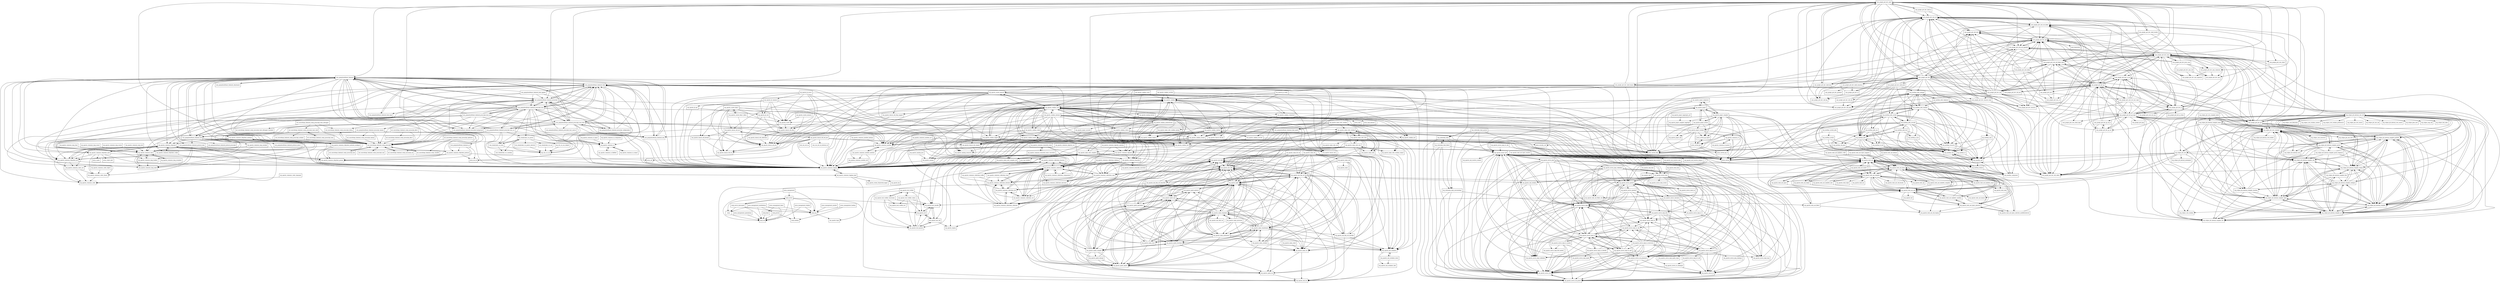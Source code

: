 digraph gwt_dev_2_0_4_package_dependencies {
  node [shape = box, fontsize=10.0];
  com_gargoylesoftware_htmlunit -> com_gargoylesoftware_htmlunit_attachment;
  com_gargoylesoftware_htmlunit -> com_gargoylesoftware_htmlunit_html;
  com_gargoylesoftware_htmlunit -> com_gargoylesoftware_htmlunit_javascript;
  com_gargoylesoftware_htmlunit -> com_gargoylesoftware_htmlunit_javascript_background;
  com_gargoylesoftware_htmlunit -> com_gargoylesoftware_htmlunit_javascript_host;
  com_gargoylesoftware_htmlunit -> com_gargoylesoftware_htmlunit_javascript_host_html;
  com_gargoylesoftware_htmlunit -> com_gargoylesoftware_htmlunit_protocol_data;
  com_gargoylesoftware_htmlunit -> com_gargoylesoftware_htmlunit_ssl;
  com_gargoylesoftware_htmlunit -> com_gargoylesoftware_htmlunit_util;
  com_gargoylesoftware_htmlunit -> com_gargoylesoftware_htmlunit_xml;
  com_gargoylesoftware_htmlunit -> net_sourceforge_htmlunit_corejs_javascript;
  com_gargoylesoftware_htmlunit -> org_apache_commons_codec;
  com_gargoylesoftware_htmlunit -> org_apache_commons_httpclient;
  com_gargoylesoftware_htmlunit -> org_apache_commons_httpclient_auth;
  com_gargoylesoftware_htmlunit -> org_apache_commons_httpclient_cookie;
  com_gargoylesoftware_htmlunit -> org_apache_commons_httpclient_methods;
  com_gargoylesoftware_htmlunit -> org_apache_commons_httpclient_methods_multipart;
  com_gargoylesoftware_htmlunit -> org_apache_commons_httpclient_params;
  com_gargoylesoftware_htmlunit -> org_apache_commons_httpclient_protocol;
  com_gargoylesoftware_htmlunit -> org_apache_commons_httpclient_util;
  com_gargoylesoftware_htmlunit -> org_apache_commons_io;
  com_gargoylesoftware_htmlunit -> org_apache_commons_lang;
  com_gargoylesoftware_htmlunit -> org_apache_commons_lang_builder;
  com_gargoylesoftware_htmlunit -> org_apache_commons_lang_math;
  com_gargoylesoftware_htmlunit -> org_apache_commons_logging;
  com_gargoylesoftware_htmlunit -> org_apache_commons_logging_impl;
  com_gargoylesoftware_htmlunit -> org_w3c_css_sac;
  com_gargoylesoftware_htmlunit_attachment -> com_gargoylesoftware_htmlunit;
  com_gargoylesoftware_htmlunit_html -> com_gargoylesoftware_htmlunit;
  com_gargoylesoftware_htmlunit_html -> com_gargoylesoftware_htmlunit_html_applets;
  com_gargoylesoftware_htmlunit_html -> com_gargoylesoftware_htmlunit_html_impl;
  com_gargoylesoftware_htmlunit_html -> com_gargoylesoftware_htmlunit_html_xpath;
  com_gargoylesoftware_htmlunit_html -> com_gargoylesoftware_htmlunit_javascript;
  com_gargoylesoftware_htmlunit_html -> com_gargoylesoftware_htmlunit_javascript_host;
  com_gargoylesoftware_htmlunit_html -> com_gargoylesoftware_htmlunit_javascript_host_css;
  com_gargoylesoftware_htmlunit_html -> com_gargoylesoftware_htmlunit_javascript_host_html;
  com_gargoylesoftware_htmlunit_html -> com_gargoylesoftware_htmlunit_util;
  com_gargoylesoftware_htmlunit_html -> com_gargoylesoftware_htmlunit_xml;
  com_gargoylesoftware_htmlunit_html -> net_sourceforge_htmlunit_corejs_javascript;
  com_gargoylesoftware_htmlunit_html -> org_apache_commons_collections;
  com_gargoylesoftware_htmlunit_html -> org_apache_commons_collections_functors;
  com_gargoylesoftware_htmlunit_html -> org_apache_commons_collections_map;
  com_gargoylesoftware_htmlunit_html -> org_apache_commons_httpclient;
  com_gargoylesoftware_htmlunit_html -> org_apache_commons_httpclient_util;
  com_gargoylesoftware_htmlunit_html -> org_apache_commons_io;
  com_gargoylesoftware_htmlunit_html -> org_apache_commons_lang;
  com_gargoylesoftware_htmlunit_html -> org_apache_commons_logging;
  com_gargoylesoftware_htmlunit_html -> org_apache_xerces_parsers;
  com_gargoylesoftware_htmlunit_html -> org_apache_xerces_util;
  com_gargoylesoftware_htmlunit_html -> org_apache_xerces_xni;
  com_gargoylesoftware_htmlunit_html -> org_apache_xerces_xni_parser;
  com_gargoylesoftware_htmlunit_html -> org_cyberneko_html;
  com_gargoylesoftware_htmlunit_html_applets -> com_gargoylesoftware_htmlunit;
  com_gargoylesoftware_htmlunit_html_applets -> com_gargoylesoftware_htmlunit_html;
  com_gargoylesoftware_htmlunit_html_applets -> com_gargoylesoftware_htmlunit_javascript;
  com_gargoylesoftware_htmlunit_html_applets -> com_gargoylesoftware_htmlunit_javascript_host;
  com_gargoylesoftware_htmlunit_html_applets -> net_sourceforge_htmlunit_corejs_javascript;
  com_gargoylesoftware_htmlunit_html_applets -> org_apache_commons_io;
  com_gargoylesoftware_htmlunit_html_applets -> org_apache_commons_logging;
  com_gargoylesoftware_htmlunit_html_impl -> com_gargoylesoftware_htmlunit_html;
  com_gargoylesoftware_htmlunit_html_impl -> org_apache_commons_lang_mutable;
  com_gargoylesoftware_htmlunit_html_xpath -> com_gargoylesoftware_htmlunit;
  com_gargoylesoftware_htmlunit_html_xpath -> com_gargoylesoftware_htmlunit_html;
  com_gargoylesoftware_htmlunit_html_xpath -> com_gargoylesoftware_htmlunit_xml;
  com_gargoylesoftware_htmlunit_html_xpath -> org_apache_xalan_res;
  com_gargoylesoftware_htmlunit_html_xpath -> org_apache_xml_dtm;
  com_gargoylesoftware_htmlunit_html_xpath -> org_apache_xml_utils;
  com_gargoylesoftware_htmlunit_html_xpath -> org_apache_xpath;
  com_gargoylesoftware_htmlunit_html_xpath -> org_apache_xpath_compiler;
  com_gargoylesoftware_htmlunit_html_xpath -> org_apache_xpath_functions;
  com_gargoylesoftware_htmlunit_html_xpath -> org_apache_xpath_objects;
  com_gargoylesoftware_htmlunit_javascript -> com_gargoylesoftware_htmlunit;
  com_gargoylesoftware_htmlunit_javascript -> com_gargoylesoftware_htmlunit_html;
  com_gargoylesoftware_htmlunit_javascript -> com_gargoylesoftware_htmlunit_javascript_configuration;
  com_gargoylesoftware_htmlunit_javascript -> com_gargoylesoftware_htmlunit_javascript_host;
  com_gargoylesoftware_htmlunit_javascript -> com_gargoylesoftware_htmlunit_javascript_host_html;
  com_gargoylesoftware_htmlunit_javascript -> com_gargoylesoftware_htmlunit_javascript_regexp;
  com_gargoylesoftware_htmlunit_javascript -> net_sourceforge_htmlunit_corejs_javascript;
  com_gargoylesoftware_htmlunit_javascript -> net_sourceforge_htmlunit_corejs_javascript_debug;
  com_gargoylesoftware_htmlunit_javascript -> org_apache_commons_collections;
  com_gargoylesoftware_htmlunit_javascript -> org_apache_commons_lang;
  com_gargoylesoftware_htmlunit_javascript -> org_apache_commons_logging;
  com_gargoylesoftware_htmlunit_javascript_background -> com_gargoylesoftware_htmlunit;
  com_gargoylesoftware_htmlunit_javascript_background -> com_gargoylesoftware_htmlunit_html;
  com_gargoylesoftware_htmlunit_javascript_background -> net_sourceforge_htmlunit_corejs_javascript;
  com_gargoylesoftware_htmlunit_javascript_background -> org_apache_commons_logging;
  com_gargoylesoftware_htmlunit_javascript_configuration -> com_gargoylesoftware_htmlunit;
  com_gargoylesoftware_htmlunit_javascript_configuration -> com_gargoylesoftware_htmlunit_html;
  com_gargoylesoftware_htmlunit_javascript_configuration -> com_gargoylesoftware_htmlunit_javascript;
  com_gargoylesoftware_htmlunit_javascript_configuration -> com_gargoylesoftware_htmlunit_javascript_host_html;
  com_gargoylesoftware_htmlunit_javascript_configuration -> org_apache_commons_logging;
  com_gargoylesoftware_htmlunit_javascript_host -> com_gargoylesoftware_htmlunit;
  com_gargoylesoftware_htmlunit_javascript_host -> com_gargoylesoftware_htmlunit_html;
  com_gargoylesoftware_htmlunit_javascript_host -> com_gargoylesoftware_htmlunit_html_impl;
  com_gargoylesoftware_htmlunit_javascript_host -> com_gargoylesoftware_htmlunit_javascript;
  com_gargoylesoftware_htmlunit_javascript_host -> com_gargoylesoftware_htmlunit_javascript_background;
  com_gargoylesoftware_htmlunit_javascript_host -> com_gargoylesoftware_htmlunit_javascript_configuration;
  com_gargoylesoftware_htmlunit_javascript_host -> com_gargoylesoftware_htmlunit_javascript_host_css;
  com_gargoylesoftware_htmlunit_javascript_host -> com_gargoylesoftware_htmlunit_javascript_host_html;
  com_gargoylesoftware_htmlunit_javascript_host -> com_gargoylesoftware_htmlunit_javascript_host_xml;
  com_gargoylesoftware_htmlunit_javascript_host -> com_gargoylesoftware_htmlunit_util;
  com_gargoylesoftware_htmlunit_javascript_host -> com_gargoylesoftware_htmlunit_xml;
  com_gargoylesoftware_htmlunit_javascript_host -> com_steadystate_css_dom;
  com_gargoylesoftware_htmlunit_javascript_host -> com_steadystate_css_parser;
  com_gargoylesoftware_htmlunit_javascript_host -> net_sourceforge_htmlunit_corejs_javascript;
  com_gargoylesoftware_htmlunit_javascript_host -> org_apache_commons_codec_binary;
  com_gargoylesoftware_htmlunit_javascript_host -> org_apache_commons_collections;
  com_gargoylesoftware_htmlunit_javascript_host -> org_apache_commons_io;
  com_gargoylesoftware_htmlunit_javascript_host -> org_apache_commons_lang;
  com_gargoylesoftware_htmlunit_javascript_host -> org_apache_commons_logging;
  com_gargoylesoftware_htmlunit_javascript_host -> org_w3c_css_sac;
  com_gargoylesoftware_htmlunit_javascript_host_canvas -> com_gargoylesoftware_htmlunit_javascript;
  com_gargoylesoftware_htmlunit_javascript_host_css -> com_gargoylesoftware_htmlunit;
  com_gargoylesoftware_htmlunit_javascript_host_css -> com_gargoylesoftware_htmlunit_html;
  com_gargoylesoftware_htmlunit_javascript_host_css -> com_gargoylesoftware_htmlunit_javascript;
  com_gargoylesoftware_htmlunit_javascript_host_css -> com_gargoylesoftware_htmlunit_javascript_host;
  com_gargoylesoftware_htmlunit_javascript_host_css -> com_gargoylesoftware_htmlunit_javascript_host_html;
  com_gargoylesoftware_htmlunit_javascript_host_css -> com_gargoylesoftware_htmlunit_util;
  com_gargoylesoftware_htmlunit_javascript_host_css -> com_steadystate_css_dom;
  com_gargoylesoftware_htmlunit_javascript_host_css -> com_steadystate_css_parser;
  com_gargoylesoftware_htmlunit_javascript_host_css -> net_sourceforge_htmlunit_corejs_javascript;
  com_gargoylesoftware_htmlunit_javascript_host_css -> org_apache_commons_lang;
  com_gargoylesoftware_htmlunit_javascript_host_css -> org_apache_commons_lang_math;
  com_gargoylesoftware_htmlunit_javascript_host_css -> org_apache_commons_logging;
  com_gargoylesoftware_htmlunit_javascript_host_css -> org_w3c_css_sac;
  com_gargoylesoftware_htmlunit_javascript_host_html -> com_gargoylesoftware_htmlunit;
  com_gargoylesoftware_htmlunit_javascript_host_html -> com_gargoylesoftware_htmlunit_html;
  com_gargoylesoftware_htmlunit_javascript_host_html -> com_gargoylesoftware_htmlunit_html_xpath;
  com_gargoylesoftware_htmlunit_javascript_host_html -> com_gargoylesoftware_htmlunit_javascript;
  com_gargoylesoftware_htmlunit_javascript_host_html -> com_gargoylesoftware_htmlunit_javascript_background;
  com_gargoylesoftware_htmlunit_javascript_host_html -> com_gargoylesoftware_htmlunit_javascript_configuration;
  com_gargoylesoftware_htmlunit_javascript_host_html -> com_gargoylesoftware_htmlunit_javascript_host;
  com_gargoylesoftware_htmlunit_javascript_host_html -> com_gargoylesoftware_htmlunit_javascript_host_canvas;
  com_gargoylesoftware_htmlunit_javascript_host_html -> com_gargoylesoftware_htmlunit_javascript_host_css;
  com_gargoylesoftware_htmlunit_javascript_host_html -> com_gargoylesoftware_htmlunit_util;
  com_gargoylesoftware_htmlunit_javascript_host_html -> com_gargoylesoftware_htmlunit_xml;
  com_gargoylesoftware_htmlunit_javascript_host_html -> net_sourceforge_htmlunit_corejs_javascript;
  com_gargoylesoftware_htmlunit_javascript_host_html -> org_apache_commons_collections;
  com_gargoylesoftware_htmlunit_javascript_host_html -> org_apache_commons_collections_functors;
  com_gargoylesoftware_htmlunit_javascript_host_html -> org_apache_commons_lang;
  com_gargoylesoftware_htmlunit_javascript_host_html -> org_apache_commons_lang_math;
  com_gargoylesoftware_htmlunit_javascript_host_html -> org_apache_commons_logging;
  com_gargoylesoftware_htmlunit_javascript_host_html -> org_apache_xalan_xsltc_runtime;
  com_gargoylesoftware_htmlunit_javascript_host_html -> org_w3c_css_sac;
  com_gargoylesoftware_htmlunit_javascript_host_xml -> com_gargoylesoftware_htmlunit;
  com_gargoylesoftware_htmlunit_javascript_host_xml -> com_gargoylesoftware_htmlunit_html;
  com_gargoylesoftware_htmlunit_javascript_host_xml -> com_gargoylesoftware_htmlunit_javascript;
  com_gargoylesoftware_htmlunit_javascript_host_xml -> com_gargoylesoftware_htmlunit_javascript_background;
  com_gargoylesoftware_htmlunit_javascript_host_xml -> com_gargoylesoftware_htmlunit_javascript_host;
  com_gargoylesoftware_htmlunit_javascript_host_xml -> com_gargoylesoftware_htmlunit_javascript_host_html;
  com_gargoylesoftware_htmlunit_javascript_host_xml -> com_gargoylesoftware_htmlunit_util;
  com_gargoylesoftware_htmlunit_javascript_host_xml -> com_gargoylesoftware_htmlunit_xml;
  com_gargoylesoftware_htmlunit_javascript_host_xml -> net_sourceforge_htmlunit_corejs_javascript;
  com_gargoylesoftware_htmlunit_javascript_host_xml -> org_apache_commons_httpclient_auth;
  com_gargoylesoftware_htmlunit_javascript_host_xml -> org_apache_commons_lang;
  com_gargoylesoftware_htmlunit_javascript_host_xml -> org_apache_commons_logging;
  com_gargoylesoftware_htmlunit_javascript_regexp -> net_sourceforge_htmlunit_corejs_javascript;
  com_gargoylesoftware_htmlunit_javascript_regexp -> net_sourceforge_htmlunit_corejs_javascript_regexp;
  com_gargoylesoftware_htmlunit_javascript_regexp -> org_apache_commons_lang;
  com_gargoylesoftware_htmlunit_javascript_regexp -> org_apache_commons_logging;
  com_gargoylesoftware_htmlunit_protocol_data -> org_apache_commons_codec;
  com_gargoylesoftware_htmlunit_protocol_data -> org_apache_commons_codec_binary;
  com_gargoylesoftware_htmlunit_protocol_data -> org_apache_commons_codec_net;
  com_gargoylesoftware_htmlunit_protocol_data -> org_apache_commons_lang;
  com_gargoylesoftware_htmlunit_protocol_data -> org_apache_commons_logging;
  com_gargoylesoftware_htmlunit_protocol_javascript -> com_gargoylesoftware_htmlunit;
  com_gargoylesoftware_htmlunit_ssl -> javax_net_ssl;
  com_gargoylesoftware_htmlunit_ssl -> org_apache_commons_httpclient_params;
  com_gargoylesoftware_htmlunit_ssl -> org_apache_commons_httpclient_protocol;
  com_gargoylesoftware_htmlunit_util -> com_gargoylesoftware_htmlunit;
  com_gargoylesoftware_htmlunit_util -> com_gargoylesoftware_htmlunit_protocol_about;
  com_gargoylesoftware_htmlunit_util -> com_gargoylesoftware_htmlunit_protocol_data;
  com_gargoylesoftware_htmlunit_util -> com_gargoylesoftware_htmlunit_protocol_javascript;
  com_gargoylesoftware_htmlunit_util -> net_sourceforge_htmlunit_corejs_javascript;
  com_gargoylesoftware_htmlunit_util -> org_apache_commons_codec;
  com_gargoylesoftware_htmlunit_util -> org_apache_commons_codec_net;
  com_gargoylesoftware_htmlunit_util -> org_apache_commons_httpclient;
  com_gargoylesoftware_htmlunit_util -> org_apache_commons_httpclient_util;
  com_gargoylesoftware_htmlunit_util -> org_apache_commons_io;
  com_gargoylesoftware_htmlunit_util -> org_apache_commons_lang;
  com_gargoylesoftware_htmlunit_util -> org_apache_commons_lang_builder;
  com_gargoylesoftware_htmlunit_util -> org_apache_commons_logging;
  com_gargoylesoftware_htmlunit_xml -> com_gargoylesoftware_htmlunit;
  com_gargoylesoftware_htmlunit_xml -> com_gargoylesoftware_htmlunit_html;
  com_gargoylesoftware_htmlunit_xml -> org_apache_commons_logging;
  com_google_gwt_core_ext -> com_google_gwt_core_ext_linker;
  com_google_gwt_core_ext -> com_google_gwt_core_ext_typeinfo;
  com_google_gwt_core_ext -> com_google_gwt_dev_resource;
  com_google_gwt_core_ext_linker -> com_google_gwt_core_ext;
  com_google_gwt_core_ext_linker -> com_google_gwt_core_ext_linker_impl;
  com_google_gwt_core_ext_linker -> com_google_gwt_dev_util;
  com_google_gwt_core_ext_linker -> com_google_gwt_util_tools;
  com_google_gwt_core_ext_linker_impl -> com_google_gwt_core_ext;
  com_google_gwt_core_ext_linker_impl -> com_google_gwt_core_ext_linker;
  com_google_gwt_core_ext_linker_impl -> com_google_gwt_core_linker;
  com_google_gwt_core_ext_linker_impl -> com_google_gwt_dev_cfg;
  com_google_gwt_core_ext_linker_impl -> com_google_gwt_dev_jjs;
  com_google_gwt_core_ext_linker_impl -> com_google_gwt_dev_js;
  com_google_gwt_core_ext_linker_impl -> com_google_gwt_dev_js_ast;
  com_google_gwt_core_ext_linker_impl -> com_google_gwt_dev_resource;
  com_google_gwt_core_ext_linker_impl -> com_google_gwt_dev_util;
  com_google_gwt_core_ext_linker_impl -> com_google_gwt_util_tools;
  com_google_gwt_core_ext_soyc_impl -> com_google_gwt_core_ext;
  com_google_gwt_core_ext_soyc_impl -> com_google_gwt_core_ext_soyc;
  com_google_gwt_core_ext_soyc_impl -> com_google_gwt_dev_jjs;
  com_google_gwt_core_ext_soyc_impl -> com_google_gwt_dev_jjs_ast;
  com_google_gwt_core_ext_soyc_impl -> com_google_gwt_dev_jjs_impl;
  com_google_gwt_core_ext_soyc_impl -> com_google_gwt_dev_js;
  com_google_gwt_core_ext_soyc_impl -> com_google_gwt_dev_js_ast;
  com_google_gwt_core_ext_soyc_impl -> com_google_gwt_dev_util;
  com_google_gwt_core_ext_soyc_impl -> com_google_gwt_dev_util_collect;
  com_google_gwt_core_ext_soyc_impl -> com_google_gwt_util_tools;
  com_google_gwt_core_ext_typeinfo -> com_google_gwt_dev_javac;
  com_google_gwt_core_ext_typeinfo -> com_google_gwt_dev_jjs;
  com_google_gwt_core_ext_typeinfo -> com_google_gwt_dev_resource;
  com_google_gwt_core_ext_typeinfo -> com_google_gwt_dev_util;
  com_google_gwt_core_ext_typeinfo -> com_google_gwt_dev_util_collect;
  com_google_gwt_core_ext_typeinfo -> org_apache_commons_collections_map;
  com_google_gwt_core_linker -> com_google_gwt_core_ext;
  com_google_gwt_core_linker -> com_google_gwt_core_ext_linker;
  com_google_gwt_core_linker -> com_google_gwt_core_ext_linker_impl;
  com_google_gwt_core_linker -> com_google_gwt_dev;
  com_google_gwt_core_linker -> com_google_gwt_dev_util;
  com_google_gwt_core_linker -> com_google_gwt_soyc;
  com_google_gwt_core_linker -> com_google_gwt_soyc_io;
  com_google_gwt_dev -> com_google_gwt_core_ext;
  com_google_gwt_dev -> com_google_gwt_core_ext_linker;
  com_google_gwt_dev -> com_google_gwt_core_ext_linker_impl;
  com_google_gwt_dev -> com_google_gwt_core_ext_typeinfo;
  com_google_gwt_dev -> com_google_gwt_dev_cfg;
  com_google_gwt_dev -> com_google_gwt_dev_javac;
  com_google_gwt_dev -> com_google_gwt_dev_jdt;
  com_google_gwt_dev -> com_google_gwt_dev_jjs;
  com_google_gwt_dev -> com_google_gwt_dev_jjs_impl;
  com_google_gwt_dev -> com_google_gwt_dev_shell;
  com_google_gwt_dev -> com_google_gwt_dev_shell_jetty;
  com_google_gwt_dev -> com_google_gwt_dev_shell_log;
  com_google_gwt_dev -> com_google_gwt_dev_shell_remoteui;
  com_google_gwt_dev -> com_google_gwt_dev_shell_tomcat;
  com_google_gwt_dev -> com_google_gwt_dev_ui;
  com_google_gwt_dev -> com_google_gwt_dev_util;
  com_google_gwt_dev -> com_google_gwt_dev_util_arg;
  com_google_gwt_dev -> com_google_gwt_dev_util_collect;
  com_google_gwt_dev -> com_google_gwt_dev_util_log;
  com_google_gwt_dev -> com_google_gwt_util_tools;
  com_google_gwt_dev -> org_mortbay_jetty_handler;
  com_google_gwt_dev -> org_mortbay_jetty_security;
  com_google_gwt_dev -> org_mortbay_jetty_servlet;
  com_google_gwt_dev -> org_mortbay_jetty_webapp;
  com_google_gwt_dev -> org_mortbay_log;
  com_google_gwt_dev_asm_commons -> com_google_gwt_dev_asm;
  com_google_gwt_dev_asm_commons -> com_google_gwt_dev_asm_signature;
  com_google_gwt_dev_asm_util -> com_google_gwt_dev_asm;
  com_google_gwt_dev_asm_util -> com_google_gwt_dev_asm_signature;
  com_google_gwt_dev_cfg -> com_google_gwt_core_ext;
  com_google_gwt_dev_cfg -> com_google_gwt_core_ext_linker;
  com_google_gwt_dev_cfg -> com_google_gwt_core_ext_typeinfo;
  com_google_gwt_dev_cfg -> com_google_gwt_dev_javac;
  com_google_gwt_dev_cfg -> com_google_gwt_dev_jjs;
  com_google_gwt_dev_cfg -> com_google_gwt_dev_js;
  com_google_gwt_dev_cfg -> com_google_gwt_dev_js_ast;
  com_google_gwt_dev_cfg -> com_google_gwt_dev_resource;
  com_google_gwt_dev_cfg -> com_google_gwt_dev_resource_impl;
  com_google_gwt_dev_cfg -> com_google_gwt_dev_util;
  com_google_gwt_dev_cfg -> com_google_gwt_dev_util_collect;
  com_google_gwt_dev_cfg -> com_google_gwt_dev_util_msg;
  com_google_gwt_dev_cfg -> com_google_gwt_dev_util_xml;
  com_google_gwt_dev_cfg -> com_google_gwt_util_tools;
  com_google_gwt_dev_cfg -> org_apache_commons_collections_map;
  com_google_gwt_dev_javac -> com_google_gwt_core_client;
  com_google_gwt_dev_javac -> com_google_gwt_core_client_impl;
  com_google_gwt_dev_javac -> com_google_gwt_core_ext;
  com_google_gwt_dev_javac -> com_google_gwt_core_ext_linker;
  com_google_gwt_dev_javac -> com_google_gwt_core_ext_linker_impl;
  com_google_gwt_dev_javac -> com_google_gwt_core_ext_typeinfo;
  com_google_gwt_dev_javac -> com_google_gwt_dev_asm;
  com_google_gwt_dev_javac -> com_google_gwt_dev_asm_commons;
  com_google_gwt_dev_javac -> com_google_gwt_dev_asm_signature;
  com_google_gwt_dev_javac -> com_google_gwt_dev_cfg;
  com_google_gwt_dev_javac -> com_google_gwt_dev_javac_asm;
  com_google_gwt_dev_javac -> com_google_gwt_dev_jdt;
  com_google_gwt_dev_javac -> com_google_gwt_dev_jjs;
  com_google_gwt_dev_javac -> com_google_gwt_dev_js;
  com_google_gwt_dev_javac -> com_google_gwt_dev_js_ast;
  com_google_gwt_dev_javac -> com_google_gwt_dev_resource;
  com_google_gwt_dev_javac -> com_google_gwt_dev_util;
  com_google_gwt_dev_javac -> com_google_gwt_dev_util_collect;
  com_google_gwt_dev_javac -> com_google_gwt_util_tools;
  com_google_gwt_dev_javac -> org_apache_commons_collections_map;
  com_google_gwt_dev_javac -> org_eclipse_jdt_core_compiler;
  com_google_gwt_dev_javac -> org_eclipse_jdt_internal_compiler;
  com_google_gwt_dev_javac -> org_eclipse_jdt_internal_compiler_ast;
  com_google_gwt_dev_javac -> org_eclipse_jdt_internal_compiler_classfmt;
  com_google_gwt_dev_javac -> org_eclipse_jdt_internal_compiler_env;
  com_google_gwt_dev_javac -> org_eclipse_jdt_internal_compiler_impl;
  com_google_gwt_dev_javac -> org_eclipse_jdt_internal_compiler_lookup;
  com_google_gwt_dev_javac -> org_eclipse_jdt_internal_compiler_problem;
  com_google_gwt_dev_javac -> org_eclipse_jdt_internal_compiler_util;
  com_google_gwt_dev_javac -> org_eclipse_jdt_internal_core_util;
  com_google_gwt_dev_javac_asm -> com_google_gwt_core_ext;
  com_google_gwt_dev_javac_asm -> com_google_gwt_core_ext_typeinfo;
  com_google_gwt_dev_javac_asm -> com_google_gwt_dev_asm;
  com_google_gwt_dev_javac_asm -> com_google_gwt_dev_asm_commons;
  com_google_gwt_dev_javac_asm -> com_google_gwt_dev_asm_signature;
  com_google_gwt_dev_javac_asm -> com_google_gwt_dev_javac;
  com_google_gwt_dev_javac_asm -> com_google_gwt_dev_util;
  com_google_gwt_dev_jdt -> com_google_gwt_core_ext;
  com_google_gwt_dev_jdt -> com_google_gwt_core_ext_linker;
  com_google_gwt_dev_jdt -> com_google_gwt_core_ext_typeinfo;
  com_google_gwt_dev_jdt -> com_google_gwt_dev_javac;
  com_google_gwt_dev_jdt -> com_google_gwt_dev_jjs;
  com_google_gwt_dev_jdt -> com_google_gwt_dev_jjs_impl;
  com_google_gwt_dev_jdt -> com_google_gwt_dev_js;
  com_google_gwt_dev_jdt -> com_google_gwt_dev_js_ast;
  com_google_gwt_dev_jdt -> com_google_gwt_dev_util;
  com_google_gwt_dev_jdt -> org_eclipse_jdt_core_compiler;
  com_google_gwt_dev_jdt -> org_eclipse_jdt_internal_compiler;
  com_google_gwt_dev_jdt -> org_eclipse_jdt_internal_compiler_ast;
  com_google_gwt_dev_jdt -> org_eclipse_jdt_internal_compiler_classfmt;
  com_google_gwt_dev_jdt -> org_eclipse_jdt_internal_compiler_env;
  com_google_gwt_dev_jdt -> org_eclipse_jdt_internal_compiler_impl;
  com_google_gwt_dev_jdt -> org_eclipse_jdt_internal_compiler_lookup;
  com_google_gwt_dev_jdt -> org_eclipse_jdt_internal_compiler_parser;
  com_google_gwt_dev_jdt -> org_eclipse_jdt_internal_compiler_problem;
  com_google_gwt_dev_jjs -> com_google_gwt_core_ext;
  com_google_gwt_dev_jjs -> com_google_gwt_core_ext_linker;
  com_google_gwt_dev_jjs -> com_google_gwt_core_ext_linker_impl;
  com_google_gwt_dev_jjs -> com_google_gwt_core_ext_soyc_impl;
  com_google_gwt_dev_jjs -> com_google_gwt_dev_cfg;
  com_google_gwt_dev_jjs -> com_google_gwt_dev_javac;
  com_google_gwt_dev_jjs -> com_google_gwt_dev_jdt;
  com_google_gwt_dev_jjs -> com_google_gwt_dev_jjs_ast;
  com_google_gwt_dev_jjs -> com_google_gwt_dev_jjs_impl;
  com_google_gwt_dev_jjs -> com_google_gwt_dev_js;
  com_google_gwt_dev_jjs -> com_google_gwt_dev_js_ast;
  com_google_gwt_dev_jjs -> com_google_gwt_dev_util;
  com_google_gwt_dev_jjs -> com_google_gwt_dev_util_arg;
  com_google_gwt_dev_jjs -> com_google_gwt_dev_util_collect;
  com_google_gwt_dev_jjs -> com_google_gwt_soyc;
  com_google_gwt_dev_jjs -> com_google_gwt_soyc_io;
  com_google_gwt_dev_jjs -> org_apache_commons_collections_map;
  com_google_gwt_dev_jjs -> org_eclipse_jdt_core_compiler;
  com_google_gwt_dev_jjs -> org_eclipse_jdt_internal_compiler;
  com_google_gwt_dev_jjs -> org_eclipse_jdt_internal_compiler_ast;
  com_google_gwt_dev_jjs_ast -> com_google_gwt_dev_jjs;
  com_google_gwt_dev_jjs_ast -> com_google_gwt_dev_jjs_ast_js;
  com_google_gwt_dev_jjs_ast -> com_google_gwt_dev_jjs_impl;
  com_google_gwt_dev_jjs_ast -> com_google_gwt_dev_util;
  com_google_gwt_dev_jjs_ast -> com_google_gwt_dev_util_collect;
  com_google_gwt_dev_jjs_ast_js -> com_google_gwt_dev_jjs;
  com_google_gwt_dev_jjs_ast_js -> com_google_gwt_dev_jjs_ast;
  com_google_gwt_dev_jjs_ast_js -> com_google_gwt_dev_js_ast;
  com_google_gwt_dev_jjs_ast_js -> com_google_gwt_dev_util_collect;
  com_google_gwt_dev_jjs_impl -> com_google_gwt_core_client_impl;
  com_google_gwt_dev_jjs_impl -> com_google_gwt_core_ext;
  com_google_gwt_dev_jjs_impl -> com_google_gwt_core_ext_linker;
  com_google_gwt_dev_jjs_impl -> com_google_gwt_core_ext_linker_impl;
  com_google_gwt_dev_jjs_impl -> com_google_gwt_dev_cfg;
  com_google_gwt_dev_jjs_impl -> com_google_gwt_dev_javac;
  com_google_gwt_dev_jjs_impl -> com_google_gwt_dev_jdt;
  com_google_gwt_dev_jjs_impl -> com_google_gwt_dev_jjs;
  com_google_gwt_dev_jjs_impl -> com_google_gwt_dev_jjs_ast;
  com_google_gwt_dev_jjs_impl -> com_google_gwt_dev_jjs_ast_js;
  com_google_gwt_dev_jjs_impl -> com_google_gwt_dev_js;
  com_google_gwt_dev_jjs_impl -> com_google_gwt_dev_js_ast;
  com_google_gwt_dev_jjs_impl -> com_google_gwt_dev_util;
  com_google_gwt_dev_jjs_impl -> com_google_gwt_dev_util_collect;
  com_google_gwt_dev_jjs_impl -> com_google_gwt_lang;
  com_google_gwt_dev_jjs_impl -> org_eclipse_jdt_core_compiler;
  com_google_gwt_dev_jjs_impl -> org_eclipse_jdt_internal_compiler;
  com_google_gwt_dev_jjs_impl -> org_eclipse_jdt_internal_compiler_ast;
  com_google_gwt_dev_jjs_impl -> org_eclipse_jdt_internal_compiler_env;
  com_google_gwt_dev_jjs_impl -> org_eclipse_jdt_internal_compiler_impl;
  com_google_gwt_dev_jjs_impl -> org_eclipse_jdt_internal_compiler_lookup;
  com_google_gwt_dev_jjs_impl -> org_eclipse_jdt_internal_compiler_util;
  com_google_gwt_dev_js -> com_google_gwt_core_ext;
  com_google_gwt_dev_js -> com_google_gwt_core_ext_linker;
  com_google_gwt_dev_js -> com_google_gwt_core_ext_linker_impl;
  com_google_gwt_dev_js -> com_google_gwt_core_ext_soyc;
  com_google_gwt_dev_js -> com_google_gwt_dev_jjs;
  com_google_gwt_dev_js -> com_google_gwt_dev_jjs_ast;
  com_google_gwt_dev_js -> com_google_gwt_dev_jjs_impl;
  com_google_gwt_dev_js -> com_google_gwt_dev_js_ast;
  com_google_gwt_dev_js -> com_google_gwt_dev_js_rhino;
  com_google_gwt_dev_js -> com_google_gwt_dev_util;
  com_google_gwt_dev_js -> com_google_gwt_dev_util_collect;
  com_google_gwt_dev_js_ast -> com_google_gwt_dev_jjs;
  com_google_gwt_dev_js_ast -> com_google_gwt_dev_js;
  com_google_gwt_dev_js_ast -> com_google_gwt_dev_util;
  com_google_gwt_dev_js_ast -> com_google_gwt_dev_util_collect;
  com_google_gwt_dev_resource_impl -> com_google_gwt_core_ext;
  com_google_gwt_dev_resource_impl -> com_google_gwt_dev_resource;
  com_google_gwt_dev_resource_impl -> com_google_gwt_dev_util;
  com_google_gwt_dev_resource_impl -> com_google_gwt_dev_util_collect;
  com_google_gwt_dev_resource_impl -> com_google_gwt_dev_util_msg;
  com_google_gwt_dev_resource_impl -> org_apache_tools_ant_types;
  com_google_gwt_dev_shell -> com_gargoylesoftware_htmlunit;
  com_google_gwt_dev_shell -> com_gargoylesoftware_htmlunit_html;
  com_google_gwt_dev_shell -> com_gargoylesoftware_htmlunit_javascript;
  com_google_gwt_dev_shell -> com_gargoylesoftware_htmlunit_javascript_background;
  com_google_gwt_dev_shell -> com_gargoylesoftware_htmlunit_javascript_host;
  com_google_gwt_dev_shell -> com_google_gwt_core_client;
  com_google_gwt_dev_shell -> com_google_gwt_core_ext;
  com_google_gwt_dev_shell -> com_google_gwt_core_ext_linker;
  com_google_gwt_dev_shell -> com_google_gwt_core_ext_linker_impl;
  com_google_gwt_dev_shell -> com_google_gwt_core_ext_typeinfo;
  com_google_gwt_dev_shell -> com_google_gwt_dev;
  com_google_gwt_dev_shell -> com_google_gwt_dev_asm_commons;
  com_google_gwt_dev_shell -> com_google_gwt_dev_cfg;
  com_google_gwt_dev_shell -> com_google_gwt_dev_javac;
  com_google_gwt_dev_shell -> com_google_gwt_dev_jdt;
  com_google_gwt_dev_shell -> com_google_gwt_dev_jjs;
  com_google_gwt_dev_shell -> com_google_gwt_dev_js;
  com_google_gwt_dev_shell -> com_google_gwt_dev_js_ast;
  com_google_gwt_dev_shell -> com_google_gwt_dev_resource;
  com_google_gwt_dev_shell -> com_google_gwt_dev_shell_ie;
  com_google_gwt_dev_shell -> com_google_gwt_dev_shell_log;
  com_google_gwt_dev_shell -> com_google_gwt_dev_shell_rewrite;
  com_google_gwt_dev_shell -> com_google_gwt_dev_util;
  com_google_gwt_dev_shell -> com_google_gwt_dev_util_collect;
  com_google_gwt_dev_shell -> com_google_gwt_dev_util_log;
  com_google_gwt_dev_shell -> com_google_gwt_dev_util_msg;
  com_google_gwt_dev_shell -> com_google_gwt_util_tools;
  com_google_gwt_dev_shell -> javax_servlet;
  com_google_gwt_dev_shell -> javax_servlet_http;
  com_google_gwt_dev_shell -> net_sourceforge_htmlunit_corejs_javascript;
  com_google_gwt_dev_shell -> org_apache_commons_collections_map;
  com_google_gwt_dev_shell_ie -> com_google_gwt_core_ext;
  com_google_gwt_dev_shell_ie -> com_google_gwt_dev_shell;
  com_google_gwt_dev_shell_ie -> com_google_gwt_util_tools;
  com_google_gwt_dev_shell_jetty -> com_google_gwt_core_ext;
  com_google_gwt_dev_shell_jetty -> com_google_gwt_dev_util;
  com_google_gwt_dev_shell_jetty -> org_mortbay_component;
  com_google_gwt_dev_shell_jetty -> org_mortbay_jetty;
  com_google_gwt_dev_shell_jetty -> org_mortbay_jetty_handler;
  com_google_gwt_dev_shell_jetty -> org_mortbay_jetty_nio;
  com_google_gwt_dev_shell_jetty -> org_mortbay_jetty_webapp;
  com_google_gwt_dev_shell_jetty -> org_mortbay_log;
  com_google_gwt_dev_shell_log -> com_google_gwt_core_ext;
  com_google_gwt_dev_shell_log -> com_google_gwt_dev;
  com_google_gwt_dev_shell_log -> com_google_gwt_dev_shell;
  com_google_gwt_dev_shell_log -> com_google_gwt_dev_util;
  com_google_gwt_dev_shell_log -> com_google_gwt_dev_util_log;
  com_google_gwt_dev_shell_log -> javax_servlet;
  com_google_gwt_dev_shell_remoteui -> com_google_gwt_core_ext;
  com_google_gwt_dev_shell_remoteui -> com_google_gwt_dev;
  com_google_gwt_dev_shell_remoteui -> com_google_gwt_dev_protobuf;
  com_google_gwt_dev_shell_remoteui -> com_google_gwt_dev_ui;
  com_google_gwt_dev_shell_remoteui -> com_google_gwt_dev_util_log;
  com_google_gwt_dev_shell_rewrite -> com_google_gwt_core_ext_typeinfo;
  com_google_gwt_dev_shell_rewrite -> com_google_gwt_dev_asm;
  com_google_gwt_dev_shell_rewrite -> com_google_gwt_dev_asm_commons;
  com_google_gwt_dev_shell_rewrite -> com_google_gwt_dev_shell;
  com_google_gwt_dev_shell_rewrite -> com_google_gwt_dev_util;
  com_google_gwt_dev_shell_rewrite -> com_google_gwt_dev_util_collect;
  com_google_gwt_dev_shell_tomcat -> com_google_gwt_core_ext;
  com_google_gwt_dev_shell_tomcat -> com_google_gwt_dev_resource;
  com_google_gwt_dev_shell_tomcat -> com_google_gwt_dev_resource_impl;
  com_google_gwt_dev_shell_tomcat -> com_google_gwt_dev_shell;
  com_google_gwt_dev_shell_tomcat -> com_google_gwt_dev_util;
  com_google_gwt_dev_shell_tomcat -> javax_servlet;
  com_google_gwt_dev_shell_tomcat -> org_apache_catalina;
  com_google_gwt_dev_shell_tomcat -> org_apache_catalina_core;
  com_google_gwt_dev_shell_tomcat -> org_apache_catalina_logger;
  com_google_gwt_dev_shell_tomcat -> org_apache_catalina_startup;
  com_google_gwt_dev_shell_tomcat -> org_apache_commons_logging;
  com_google_gwt_dev_shell_tomcat -> org_apache_coyote_tomcat5;
  com_google_gwt_dev_ui -> com_google_gwt_core_ext;
  com_google_gwt_dev_ui -> com_google_gwt_dev;
  com_google_gwt_dev_ui -> com_google_gwt_dev_util_log;
  com_google_gwt_dev_util -> com_google_gwt_core_ext;
  com_google_gwt_dev_util -> com_google_gwt_core_ext_typeinfo;
  com_google_gwt_dev_util -> com_google_gwt_dev_util_msg;
  com_google_gwt_dev_util -> com_google_gwt_util_tools;
  com_google_gwt_dev_util -> junit_framework;
  com_google_gwt_dev_util_arg -> com_google_gwt_core_ext;
  com_google_gwt_dev_util_arg -> com_google_gwt_dev_jjs;
  com_google_gwt_dev_util_arg -> com_google_gwt_util_tools;
  com_google_gwt_dev_util_log -> com_google_gwt_core_ext;
  com_google_gwt_dev_util_msg -> com_google_gwt_core_ext;
  com_google_gwt_dev_util_xml -> com_google_gwt_core_ext;
  com_google_gwt_dev_util_xml -> com_google_gwt_dev_util_msg;
  com_google_gwt_dev_util_xml -> com_google_gwt_util_tools;
  com_google_gwt_soyc -> com_google_gwt_core_ext_soyc_impl;
  com_google_gwt_soyc -> com_google_gwt_dev_util;
  com_google_gwt_soyc -> com_google_gwt_soyc_io;
  com_google_gwt_soyc -> com_google_gwt_util_tools;
  com_google_gwt_soyc_io -> com_google_gwt_core_ext_linker_impl;
  com_google_gwt_util_tools -> com_google_gwt_dev;
  com_google_gwt_util_tools -> com_google_gwt_dev_util;
  com_steadystate_css_dom -> com_steadystate_css_parser;
  com_steadystate_css_dom -> com_steadystate_css_userdata;
  com_steadystate_css_dom -> org_w3c_css_sac;
  com_steadystate_css_parser -> com_steadystate_css_dom;
  com_steadystate_css_parser -> com_steadystate_css_parser_selectors;
  com_steadystate_css_parser -> com_steadystate_css_sac;
  com_steadystate_css_parser -> com_steadystate_css_userdata;
  com_steadystate_css_parser -> org_w3c_css_sac;
  com_steadystate_css_parser -> org_w3c_css_sac_helpers;
  com_steadystate_css_parser_selectors -> org_w3c_css_sac;
  com_steadystate_css_sac -> org_w3c_css_sac;
  javax_management -> mx4j_log;
  javax_management -> mx4j_server;
  javax_management -> mx4j_util;
  javax_management_loading -> mx4j_loading;
  javax_management_loading -> mx4j_log;
  javax_management_modelmbean -> mx4j;
  javax_management_modelmbean -> mx4j_log;
  javax_management_modelmbean -> mx4j_persist;
  javax_management_modelmbean -> mx4j_util;
  javax_management_monitor -> mx4j_log;
  javax_management_openmbean -> mx4j_util;
  javax_management_relation -> mx4j_log;
  javax_management_relation -> mx4j_util;
  javax_management_timer -> mx4j_log;
  javax_management_timer -> mx4j_timer;
  javax_management_timer -> mx4j_util;
  javax_servlet_http -> javax_servlet;
  javax_servlet_jsp -> javax_servlet;
  javax_servlet_jsp -> javax_servlet_http;
  javax_servlet_jsp -> javax_servlet_jsp_el;
  javax_servlet_jsp -> javax_servlet_jsp_tagext;
  javax_servlet_jsp_tagext -> javax_servlet_jsp;
  mx4j -> mx4j_util;
  mx4j_log -> org_apache_log4j;
  mx4j_persist -> mx4j_loading;
  mx4j_persist -> mx4j_util;
  mx4j_server -> mx4j;
  mx4j_server -> mx4j_loading;
  mx4j_server -> mx4j_log;
  mx4j_server -> mx4j_server_interceptor;
  mx4j_server -> mx4j_util;
  mx4j_server -> org_apache_bcel_classfile;
  mx4j_server -> org_apache_bcel_generic;
  mx4j_server_interceptor -> mx4j;
  mx4j_server_interceptor -> mx4j_log;
  mx4j_server_interceptor -> mx4j_server;
  mx4j_server_interceptor -> mx4j_util;
  mx4j_timer -> mx4j_util;
  net_sourceforge_htmlunit_corejs_classfile -> net_sourceforge_htmlunit_corejs_javascript;
  net_sourceforge_htmlunit_corejs_javascript -> net_sourceforge_htmlunit_corejs_classfile;
  net_sourceforge_htmlunit_corejs_javascript -> net_sourceforge_htmlunit_corejs_javascript_ast;
  net_sourceforge_htmlunit_corejs_javascript -> net_sourceforge_htmlunit_corejs_javascript_debug;
  net_sourceforge_htmlunit_corejs_javascript -> net_sourceforge_htmlunit_corejs_javascript_json;
  net_sourceforge_htmlunit_corejs_javascript -> net_sourceforge_htmlunit_corejs_javascript_xml;
  net_sourceforge_htmlunit_corejs_javascript_ast -> net_sourceforge_htmlunit_corejs_javascript;
  net_sourceforge_htmlunit_corejs_javascript_debug -> net_sourceforge_htmlunit_corejs_javascript;
  net_sourceforge_htmlunit_corejs_javascript_jdk13 -> net_sourceforge_htmlunit_corejs_javascript;
  net_sourceforge_htmlunit_corejs_javascript_jdk15 -> net_sourceforge_htmlunit_corejs_javascript;
  net_sourceforge_htmlunit_corejs_javascript_jdk15 -> net_sourceforge_htmlunit_corejs_javascript_jdk13;
  net_sourceforge_htmlunit_corejs_javascript_json -> net_sourceforge_htmlunit_corejs_javascript;
  net_sourceforge_htmlunit_corejs_javascript_optimizer -> net_sourceforge_htmlunit_corejs_classfile;
  net_sourceforge_htmlunit_corejs_javascript_optimizer -> net_sourceforge_htmlunit_corejs_javascript;
  net_sourceforge_htmlunit_corejs_javascript_optimizer -> net_sourceforge_htmlunit_corejs_javascript_ast;
  net_sourceforge_htmlunit_corejs_javascript_regexp -> net_sourceforge_htmlunit_corejs_javascript;
  net_sourceforge_htmlunit_corejs_javascript_serialize -> net_sourceforge_htmlunit_corejs_javascript;
  net_sourceforge_htmlunit_corejs_javascript_tools -> net_sourceforge_htmlunit_corejs_javascript;
  net_sourceforge_htmlunit_corejs_javascript_tools -> net_sourceforge_htmlunit_corejs_javascript_tools_shell;
  net_sourceforge_htmlunit_corejs_javascript_tools_debugger -> net_sourceforge_htmlunit_corejs_javascript;
  net_sourceforge_htmlunit_corejs_javascript_tools_debugger -> net_sourceforge_htmlunit_corejs_javascript_debug;
  net_sourceforge_htmlunit_corejs_javascript_tools_debugger -> net_sourceforge_htmlunit_corejs_javascript_tools_debugger_treetable;
  net_sourceforge_htmlunit_corejs_javascript_tools_debugger -> net_sourceforge_htmlunit_corejs_javascript_tools_shell;
  net_sourceforge_htmlunit_corejs_javascript_tools_shell -> net_sourceforge_htmlunit_corejs_javascript;
  net_sourceforge_htmlunit_corejs_javascript_tools_shell -> net_sourceforge_htmlunit_corejs_javascript_serialize;
  net_sourceforge_htmlunit_corejs_javascript_tools_shell -> net_sourceforge_htmlunit_corejs_javascript_tools;
  net_sourceforge_htmlunit_corejs_javascript_xml -> net_sourceforge_htmlunit_corejs_javascript;
  org_apache_bcel -> org_apache_bcel_classfile;
  org_apache_bcel -> org_apache_bcel_util;
  org_apache_bcel_classfile -> org_apache_bcel;
  org_apache_bcel_classfile -> org_apache_bcel_util;
  org_apache_bcel_generic -> org_apache_bcel;
  org_apache_bcel_generic -> org_apache_bcel_classfile;
  org_apache_bcel_generic -> org_apache_bcel_util;
  org_apache_bcel_util -> org_apache_bcel;
  org_apache_bcel_util -> org_apache_bcel_classfile;
  org_apache_bcel_util -> org_apache_bcel_generic;
  org_apache_bcel_util -> org_apache_regexp;
  org_apache_bcel_verifier -> org_apache_bcel;
  org_apache_bcel_verifier -> org_apache_bcel_classfile;
  org_apache_bcel_verifier -> org_apache_bcel_generic;
  org_apache_bcel_verifier -> org_apache_bcel_verifier_statics;
  org_apache_bcel_verifier -> org_apache_bcel_verifier_structurals;
  org_apache_bcel_verifier_statics -> org_apache_bcel;
  org_apache_bcel_verifier_statics -> org_apache_bcel_classfile;
  org_apache_bcel_verifier_statics -> org_apache_bcel_generic;
  org_apache_bcel_verifier_statics -> org_apache_bcel_verifier;
  org_apache_bcel_verifier_statics -> org_apache_bcel_verifier_exc;
  org_apache_bcel_verifier_structurals -> org_apache_bcel;
  org_apache_bcel_verifier_structurals -> org_apache_bcel_classfile;
  org_apache_bcel_verifier_structurals -> org_apache_bcel_generic;
  org_apache_bcel_verifier_structurals -> org_apache_bcel_verifier;
  org_apache_bcel_verifier_structurals -> org_apache_bcel_verifier_exc;
  org_apache_catalina -> javax_servlet;
  org_apache_catalina -> javax_servlet_http;
  org_apache_catalina -> org_apache_catalina_core;
  org_apache_catalina -> org_apache_catalina_deploy;
  org_apache_catalina -> org_apache_catalina_net;
  org_apache_catalina -> org_apache_catalina_util;
  org_apache_catalina -> org_apache_tomcat_util_buf;
  org_apache_catalina -> org_apache_tomcat_util_http_mapper;
  org_apache_catalina_authenticator -> javax_servlet;
  org_apache_catalina_authenticator -> javax_servlet_http;
  org_apache_catalina_authenticator -> org_apache_catalina;
  org_apache_catalina_authenticator -> org_apache_catalina_deploy;
  org_apache_catalina_authenticator -> org_apache_catalina_util;
  org_apache_catalina_authenticator -> org_apache_catalina_valves;
  org_apache_catalina_authenticator -> org_apache_commons_logging;
  org_apache_catalina_authenticator -> org_apache_tomcat_util_buf;
  org_apache_catalina_connector -> javax_servlet;
  org_apache_catalina_connector -> javax_servlet_http;
  org_apache_catalina_connector -> org_apache_catalina;
  org_apache_catalina_connector -> org_apache_catalina_session;
  org_apache_catalina_core -> javax_servlet;
  org_apache_catalina_core -> javax_servlet_http;
  org_apache_catalina_core -> org_apache_catalina;
  org_apache_catalina_core -> org_apache_catalina_connector;
  org_apache_catalina_core -> org_apache_catalina_deploy;
  org_apache_catalina_core -> org_apache_catalina_loader;
  org_apache_catalina_core -> org_apache_catalina_logger;
  org_apache_catalina_core -> org_apache_catalina_mbeans;
  org_apache_catalina_core -> org_apache_catalina_net;
  org_apache_catalina_core -> org_apache_catalina_realm;
  org_apache_catalina_core -> org_apache_catalina_security;
  org_apache_catalina_core -> org_apache_catalina_session;
  org_apache_catalina_core -> org_apache_catalina_startup;
  org_apache_catalina_core -> org_apache_catalina_util;
  org_apache_catalina_core -> org_apache_catalina_valves;
  org_apache_catalina_core -> org_apache_commons_beanutils;
  org_apache_catalina_core -> org_apache_commons_digester;
  org_apache_catalina_core -> org_apache_commons_logging;
  org_apache_catalina_core -> org_apache_commons_modeler;
  org_apache_catalina_core -> org_apache_commons_modeler_modules;
  org_apache_catalina_core -> org_apache_coyote;
  org_apache_catalina_core -> org_apache_coyote_tomcat5;
  org_apache_catalina_core -> org_apache_naming;
  org_apache_catalina_core -> org_apache_naming_factory;
  org_apache_catalina_core -> org_apache_naming_resources;
  org_apache_catalina_core -> org_apache_tomcat_util_buf;
  org_apache_catalina_core -> org_apache_tomcat_util_compat;
  org_apache_catalina_core -> org_apache_tomcat_util_http_mapper;
  org_apache_catalina_core -> org_apache_tomcat_util_log;
  org_apache_catalina_deploy -> org_apache_catalina_util;
  org_apache_catalina_loader -> javax_servlet;
  org_apache_catalina_loader -> org_apache_catalina;
  org_apache_catalina_loader -> org_apache_catalina_core;
  org_apache_catalina_loader -> org_apache_catalina_util;
  org_apache_catalina_loader -> org_apache_commons_logging;
  org_apache_catalina_loader -> org_apache_commons_modeler;
  org_apache_catalina_loader -> org_apache_naming;
  org_apache_catalina_loader -> org_apache_naming_resources;
  org_apache_catalina_loader -> org_apache_tomcat_util_compat;
  org_apache_catalina_logger -> javax_servlet;
  org_apache_catalina_logger -> org_apache_catalina;
  org_apache_catalina_logger -> org_apache_catalina_core;
  org_apache_catalina_logger -> org_apache_catalina_util;
  org_apache_catalina_logger -> org_apache_commons_logging;
  org_apache_catalina_logger -> org_apache_commons_modeler;
  org_apache_catalina_mbeans -> javax_servlet;
  org_apache_catalina_mbeans -> org_apache_catalina;
  org_apache_catalina_mbeans -> org_apache_catalina_authenticator;
  org_apache_catalina_mbeans -> org_apache_catalina_core;
  org_apache_catalina_mbeans -> org_apache_catalina_deploy;
  org_apache_catalina_mbeans -> org_apache_catalina_loader;
  org_apache_catalina_mbeans -> org_apache_catalina_logger;
  org_apache_catalina_mbeans -> org_apache_catalina_realm;
  org_apache_catalina_mbeans -> org_apache_catalina_session;
  org_apache_catalina_mbeans -> org_apache_catalina_startup;
  org_apache_catalina_mbeans -> org_apache_catalina_valves;
  org_apache_catalina_mbeans -> org_apache_commons_beanutils;
  org_apache_catalina_mbeans -> org_apache_commons_logging;
  org_apache_catalina_mbeans -> org_apache_commons_modeler;
  org_apache_catalina_mbeans -> org_apache_coyote;
  org_apache_catalina_mbeans -> org_apache_coyote_tomcat5;
  org_apache_catalina_mbeans -> org_apache_tomcat_util;
  org_apache_catalina_mbeans -> org_apache_tomcat_util_compat;
  org_apache_catalina_realm -> javax_servlet;
  org_apache_catalina_realm -> javax_servlet_http;
  org_apache_catalina_realm -> org_apache_catalina;
  org_apache_catalina_realm -> org_apache_catalina_core;
  org_apache_catalina_realm -> org_apache_catalina_deploy;
  org_apache_catalina_realm -> org_apache_catalina_util;
  org_apache_catalina_realm -> org_apache_commons_digester;
  org_apache_catalina_realm -> org_apache_commons_logging;
  org_apache_catalina_realm -> org_apache_commons_modeler;
  org_apache_catalina_realm -> org_apache_naming;
  org_apache_catalina_realm -> org_apache_tomcat_util_buf;
  org_apache_catalina_security -> javax_servlet;
  org_apache_catalina_security -> javax_servlet_http;
  org_apache_catalina_security -> org_apache_catalina_startup;
  org_apache_catalina_security -> org_apache_catalina_util;
  org_apache_catalina_security -> org_apache_commons_logging;
  org_apache_catalina_servlets -> javax_servlet;
  org_apache_catalina_servlets -> javax_servlet_http;
  org_apache_catalina_servlets -> org_apache_catalina;
  org_apache_catalina_servlets -> org_apache_catalina_util;
  org_apache_catalina_servlets -> org_apache_naming_resources;
  org_apache_catalina_servlets -> org_apache_tomcat_util_http;
  org_apache_catalina_session -> javax_servlet;
  org_apache_catalina_session -> javax_servlet_http;
  org_apache_catalina_session -> org_apache_catalina;
  org_apache_catalina_session -> org_apache_catalina_core;
  org_apache_catalina_session -> org_apache_catalina_util;
  org_apache_catalina_session -> org_apache_commons_logging;
  org_apache_catalina_session -> org_apache_commons_modeler;
  org_apache_catalina_startup -> javax_servlet;
  org_apache_catalina_startup -> org_apache_catalina;
  org_apache_catalina_startup -> org_apache_catalina_core;
  org_apache_catalina_startup -> org_apache_catalina_deploy;
  org_apache_catalina_startup -> org_apache_catalina_loader;
  org_apache_catalina_startup -> org_apache_catalina_logger;
  org_apache_catalina_startup -> org_apache_catalina_net;
  org_apache_catalina_startup -> org_apache_catalina_security;
  org_apache_catalina_startup -> org_apache_catalina_session;
  org_apache_catalina_startup -> org_apache_catalina_util;
  org_apache_catalina_startup -> org_apache_commons_digester;
  org_apache_catalina_startup -> org_apache_commons_logging;
  org_apache_catalina_startup -> org_apache_naming_resources;
  org_apache_catalina_startup -> org_apache_tomcat_util;
  org_apache_catalina_startup -> org_apache_tomcat_util_compat;
  org_apache_catalina_startup -> org_apache_tomcat_util_log;
  org_apache_catalina_users -> org_apache_catalina;
  org_apache_catalina_users -> org_apache_catalina_util;
  org_apache_catalina_users -> org_apache_commons_digester;
  org_apache_catalina_util -> javax_servlet;
  org_apache_catalina_util -> javax_servlet_http;
  org_apache_catalina_util -> org_apache_catalina;
  org_apache_catalina_util -> org_apache_catalina_core;
  org_apache_catalina_util -> org_apache_commons_digester;
  org_apache_catalina_util -> org_apache_commons_logging;
  org_apache_catalina_util -> org_apache_naming_resources;
  org_apache_catalina_util -> org_apache_tomcat_util;
  org_apache_catalina_valves -> javax_servlet;
  org_apache_catalina_valves -> javax_servlet_http;
  org_apache_catalina_valves -> org_apache_catalina;
  org_apache_catalina_valves -> org_apache_catalina_core;
  org_apache_catalina_valves -> org_apache_catalina_session;
  org_apache_catalina_valves -> org_apache_catalina_util;
  org_apache_catalina_valves -> org_apache_commons_beanutils;
  org_apache_catalina_valves -> org_apache_commons_logging;
  org_apache_catalina_valves -> org_apache_regexp;
  org_apache_catalina_valves -> org_apache_tomcat_util_compat;
  org_apache_commons_beanutils -> org_apache_commons_beanutils_converters;
  org_apache_commons_beanutils -> org_apache_commons_collections;
  org_apache_commons_beanutils -> org_apache_commons_collections_comparators;
  org_apache_commons_beanutils -> org_apache_commons_collections_keyvalue;
  org_apache_commons_beanutils -> org_apache_commons_collections_list;
  org_apache_commons_beanutils -> org_apache_commons_collections_set;
  org_apache_commons_beanutils -> org_apache_commons_logging;
  org_apache_commons_beanutils_converters -> org_apache_commons_beanutils;
  org_apache_commons_beanutils_locale -> org_apache_commons_beanutils;
  org_apache_commons_beanutils_locale -> org_apache_commons_beanutils_locale_converters;
  org_apache_commons_beanutils_locale -> org_apache_commons_collections;
  org_apache_commons_beanutils_locale -> org_apache_commons_logging;
  org_apache_commons_beanutils_locale_converters -> org_apache_commons_beanutils;
  org_apache_commons_beanutils_locale_converters -> org_apache_commons_beanutils_locale;
  org_apache_commons_beanutils_locale_converters -> org_apache_commons_logging;
  org_apache_commons_codec_binary -> org_apache_commons_codec;
  org_apache_commons_codec_digest -> org_apache_commons_codec_binary;
  org_apache_commons_codec_language -> org_apache_commons_codec;
  org_apache_commons_codec_net -> org_apache_commons_codec;
  org_apache_commons_codec_net -> org_apache_commons_codec_binary;
  org_apache_commons_collections -> org_apache_commons_collections_bag;
  org_apache_commons_collections -> org_apache_commons_collections_buffer;
  org_apache_commons_collections -> org_apache_commons_collections_collection;
  org_apache_commons_collections -> org_apache_commons_collections_comparators;
  org_apache_commons_collections -> org_apache_commons_collections_functors;
  org_apache_commons_collections -> org_apache_commons_collections_iterators;
  org_apache_commons_collections -> org_apache_commons_collections_keyvalue;
  org_apache_commons_collections -> org_apache_commons_collections_list;
  org_apache_commons_collections -> org_apache_commons_collections_map;
  org_apache_commons_collections -> org_apache_commons_collections_set;
  org_apache_commons_collections_bag -> org_apache_commons_collections;
  org_apache_commons_collections_bag -> org_apache_commons_collections_collection;
  org_apache_commons_collections_bag -> org_apache_commons_collections_functors;
  org_apache_commons_collections_bag -> org_apache_commons_collections_iterators;
  org_apache_commons_collections_bag -> org_apache_commons_collections_set;
  org_apache_commons_collections_bidimap -> org_apache_commons_collections;
  org_apache_commons_collections_bidimap -> org_apache_commons_collections_collection;
  org_apache_commons_collections_bidimap -> org_apache_commons_collections_iterators;
  org_apache_commons_collections_bidimap -> org_apache_commons_collections_keyvalue;
  org_apache_commons_collections_bidimap -> org_apache_commons_collections_map;
  org_apache_commons_collections_bidimap -> org_apache_commons_collections_set;
  org_apache_commons_collections_buffer -> org_apache_commons_collections;
  org_apache_commons_collections_buffer -> org_apache_commons_collections_collection;
  org_apache_commons_collections_buffer -> org_apache_commons_collections_functors;
  org_apache_commons_collections_buffer -> org_apache_commons_collections_iterators;
  org_apache_commons_collections_collection -> org_apache_commons_collections;
  org_apache_commons_collections_collection -> org_apache_commons_collections_functors;
  org_apache_commons_collections_collection -> org_apache_commons_collections_iterators;
  org_apache_commons_collections_collection -> org_apache_commons_collections_list;
  org_apache_commons_collections_comparators -> org_apache_commons_collections;
  org_apache_commons_collections_functors -> org_apache_commons_collections;
  org_apache_commons_collections_iterators -> org_apache_commons_collections;
  org_apache_commons_collections_iterators -> org_apache_commons_collections_functors;
  org_apache_commons_collections_iterators -> org_apache_commons_collections_list;
  org_apache_commons_collections_keyvalue -> org_apache_commons_collections;
  org_apache_commons_collections_list -> org_apache_commons_collections;
  org_apache_commons_collections_list -> org_apache_commons_collections_collection;
  org_apache_commons_collections_list -> org_apache_commons_collections_functors;
  org_apache_commons_collections_list -> org_apache_commons_collections_iterators;
  org_apache_commons_collections_list -> org_apache_commons_collections_set;
  org_apache_commons_collections_map -> org_apache_commons_collections;
  org_apache_commons_collections_map -> org_apache_commons_collections_collection;
  org_apache_commons_collections_map -> org_apache_commons_collections_functors;
  org_apache_commons_collections_map -> org_apache_commons_collections_iterators;
  org_apache_commons_collections_map -> org_apache_commons_collections_keyvalue;
  org_apache_commons_collections_map -> org_apache_commons_collections_list;
  org_apache_commons_collections_map -> org_apache_commons_collections_set;
  org_apache_commons_collections_set -> org_apache_commons_collections;
  org_apache_commons_collections_set -> org_apache_commons_collections_collection;
  org_apache_commons_collections_set -> org_apache_commons_collections_functors;
  org_apache_commons_collections_set -> org_apache_commons_collections_iterators;
  org_apache_commons_collections_set -> org_apache_commons_collections_list;
  org_apache_commons_digester -> org_apache_commons_beanutils;
  org_apache_commons_digester -> org_apache_commons_collections;
  org_apache_commons_digester -> org_apache_commons_logging;
  org_apache_commons_digester_rss -> org_apache_commons_digester;
  org_apache_commons_digester_rss -> org_apache_commons_logging;
  org_apache_commons_digester_xmlrules -> org_apache_commons_collections;
  org_apache_commons_digester_xmlrules -> org_apache_commons_digester;
  org_apache_commons_el -> javax_servlet;
  org_apache_commons_el -> javax_servlet_http;
  org_apache_commons_el -> javax_servlet_jsp;
  org_apache_commons_el -> javax_servlet_jsp_el;
  org_apache_commons_el -> org_apache_commons_el_parser;
  org_apache_commons_el_parser -> org_apache_commons_el;
  org_apache_commons_httpclient -> org_apache_commons_codec;
  org_apache_commons_httpclient -> org_apache_commons_codec_net;
  org_apache_commons_httpclient -> org_apache_commons_httpclient_auth;
  org_apache_commons_httpclient -> org_apache_commons_httpclient_cookie;
  org_apache_commons_httpclient -> org_apache_commons_httpclient_params;
  org_apache_commons_httpclient -> org_apache_commons_httpclient_protocol;
  org_apache_commons_httpclient -> org_apache_commons_httpclient_util;
  org_apache_commons_httpclient -> org_apache_commons_logging;
  org_apache_commons_httpclient_auth -> javax_crypto;
  org_apache_commons_httpclient_auth -> javax_crypto_spec;
  org_apache_commons_httpclient_auth -> org_apache_commons_codec_binary;
  org_apache_commons_httpclient_auth -> org_apache_commons_httpclient;
  org_apache_commons_httpclient_auth -> org_apache_commons_httpclient_params;
  org_apache_commons_httpclient_auth -> org_apache_commons_httpclient_util;
  org_apache_commons_httpclient_auth -> org_apache_commons_logging;
  org_apache_commons_httpclient_cookie -> org_apache_commons_httpclient;
  org_apache_commons_httpclient_cookie -> org_apache_commons_httpclient_util;
  org_apache_commons_httpclient_cookie -> org_apache_commons_logging;
  org_apache_commons_httpclient_methods -> org_apache_commons_httpclient;
  org_apache_commons_httpclient_methods -> org_apache_commons_httpclient_methods_multipart;
  org_apache_commons_httpclient_methods -> org_apache_commons_httpclient_params;
  org_apache_commons_httpclient_methods -> org_apache_commons_httpclient_util;
  org_apache_commons_httpclient_methods -> org_apache_commons_logging;
  org_apache_commons_httpclient_methods_multipart -> org_apache_commons_httpclient_methods;
  org_apache_commons_httpclient_methods_multipart -> org_apache_commons_httpclient_params;
  org_apache_commons_httpclient_methods_multipart -> org_apache_commons_httpclient_util;
  org_apache_commons_httpclient_methods_multipart -> org_apache_commons_logging;
  org_apache_commons_httpclient_params -> org_apache_commons_httpclient;
  org_apache_commons_httpclient_params -> org_apache_commons_logging;
  org_apache_commons_httpclient_protocol -> javax_net;
  org_apache_commons_httpclient_protocol -> javax_net_ssl;
  org_apache_commons_httpclient_protocol -> org_apache_commons_httpclient;
  org_apache_commons_httpclient_protocol -> org_apache_commons_httpclient_params;
  org_apache_commons_httpclient_protocol -> org_apache_commons_httpclient_util;
  org_apache_commons_httpclient_util -> org_apache_commons_codec;
  org_apache_commons_httpclient_util -> org_apache_commons_codec_net;
  org_apache_commons_httpclient_util -> org_apache_commons_httpclient;
  org_apache_commons_httpclient_util -> org_apache_commons_logging;
  org_apache_commons_io -> org_apache_commons_io_filefilter;
  org_apache_commons_io -> org_apache_commons_io_output;
  org_apache_commons_io_comparator -> org_apache_commons_io;
  org_apache_commons_io_filefilter -> org_apache_commons_io;
  org_apache_commons_io_input -> org_apache_commons_io;
  org_apache_commons_io_output -> org_apache_commons_io;
  org_apache_commons_lang -> org_apache_commons_lang_builder;
  org_apache_commons_lang -> org_apache_commons_lang_exception;
  org_apache_commons_lang -> org_apache_commons_lang_math;
  org_apache_commons_lang_builder -> org_apache_commons_lang;
  org_apache_commons_lang_builder -> org_apache_commons_lang_math;
  org_apache_commons_lang_enum -> org_apache_commons_lang;
  org_apache_commons_lang_enums -> org_apache_commons_lang;
  org_apache_commons_lang_exception -> org_apache_commons_lang;
  org_apache_commons_lang_math -> org_apache_commons_lang;
  org_apache_commons_lang_mutable -> org_apache_commons_lang;
  org_apache_commons_lang_mutable -> org_apache_commons_lang_math;
  org_apache_commons_lang_text -> org_apache_commons_lang;
  org_apache_commons_lang_time -> org_apache_commons_lang;
  org_apache_commons_logging -> org_apache_commons_logging_impl;
  org_apache_commons_logging_impl -> org_apache_avalon_framework_logger;
  org_apache_commons_logging_impl -> org_apache_commons_logging;
  org_apache_commons_logging_impl -> org_apache_log;
  org_apache_commons_logging_impl -> org_apache_log4j;
  org_apache_commons_modeler -> org_apache_commons_logging;
  org_apache_commons_modeler -> org_apache_commons_modeler_modules;
  org_apache_commons_modeler -> org_apache_commons_modeler_util;
  org_apache_commons_modeler_ant -> org_apache_commons_logging;
  org_apache_commons_modeler_ant -> org_apache_commons_modeler;
  org_apache_commons_modeler_ant -> org_apache_tools_ant;
  org_apache_commons_modeler_mbeans -> org_apache_commons_logging;
  org_apache_commons_modeler_mbeans -> org_apache_commons_modeler;
  org_apache_commons_modeler_modules -> org_apache_commons_logging;
  org_apache_commons_modeler_modules -> org_apache_commons_modeler;
  org_apache_commons_modeler_modules -> org_apache_commons_modeler_util;
  org_apache_commons_modeler_util -> org_apache_commons_logging;
  org_apache_coyote -> org_apache_tomcat_util_buf;
  org_apache_coyote -> org_apache_tomcat_util_http;
  org_apache_coyote_http11 -> org_apache_commons_logging;
  org_apache_coyote_http11 -> org_apache_commons_modeler;
  org_apache_coyote_http11 -> org_apache_coyote;
  org_apache_coyote_http11 -> org_apache_coyote_http11_filters;
  org_apache_coyote_http11 -> org_apache_regexp;
  org_apache_coyote_http11 -> org_apache_tomcat_util_buf;
  org_apache_coyote_http11 -> org_apache_tomcat_util_http;
  org_apache_coyote_http11 -> org_apache_tomcat_util_net;
  org_apache_coyote_http11 -> org_apache_tomcat_util_res;
  org_apache_coyote_http11 -> org_apache_tomcat_util_threads;
  org_apache_coyote_http11_filters -> org_apache_coyote;
  org_apache_coyote_http11_filters -> org_apache_coyote_http11;
  org_apache_coyote_http11_filters -> org_apache_tomcat_util_buf;
  org_apache_coyote_memory -> org_apache_coyote;
  org_apache_coyote_memory -> org_apache_tomcat_util_buf;
  org_apache_coyote_tomcat5 -> javax_servlet;
  org_apache_coyote_tomcat5 -> javax_servlet_http;
  org_apache_coyote_tomcat5 -> org_apache_catalina;
  org_apache_coyote_tomcat5 -> org_apache_catalina_connector;
  org_apache_coyote_tomcat5 -> org_apache_catalina_core;
  org_apache_coyote_tomcat5 -> org_apache_catalina_net;
  org_apache_coyote_tomcat5 -> org_apache_catalina_util;
  org_apache_coyote_tomcat5 -> org_apache_commons_logging;
  org_apache_coyote_tomcat5 -> org_apache_commons_modeler;
  org_apache_coyote_tomcat5 -> org_apache_coyote;
  org_apache_coyote_tomcat5 -> org_apache_tomcat_util;
  org_apache_coyote_tomcat5 -> org_apache_tomcat_util_buf;
  org_apache_coyote_tomcat5 -> org_apache_tomcat_util_compat;
  org_apache_coyote_tomcat5 -> org_apache_tomcat_util_http;
  org_apache_coyote_tomcat5 -> org_apache_tomcat_util_http_mapper;
  org_apache_coyote_tomcat5 -> org_apache_tomcat_util_net;
  org_apache_coyote_tomcat5 -> org_apache_tomcat_util_res;
  org_apache_html_dom -> org_apache_xerces_dom;
  org_apache_jasper -> javax_servlet;
  org_apache_jasper -> javax_servlet_jsp_tagext;
  org_apache_jasper -> org_apache_commons_logging;
  org_apache_jasper -> org_apache_jasper_compiler;
  org_apache_jasper -> org_apache_jasper_servlet;
  org_apache_jasper -> org_apache_jasper_xmlparser;
  org_apache_jasper -> org_apache_tools_ant;
  org_apache_jasper_compiler -> javax_servlet;
  org_apache_jasper_compiler -> javax_servlet_jsp;
  org_apache_jasper_compiler -> javax_servlet_jsp_el;
  org_apache_jasper_compiler -> javax_servlet_jsp_tagext;
  org_apache_jasper_compiler -> org_apache_commons_el;
  org_apache_jasper_compiler -> org_apache_commons_logging;
  org_apache_jasper_compiler -> org_apache_jasper;
  org_apache_jasper_compiler -> org_apache_jasper_compiler_tagplugin;
  org_apache_jasper_compiler -> org_apache_jasper_runtime;
  org_apache_jasper_compiler -> org_apache_jasper_security;
  org_apache_jasper_compiler -> org_apache_jasper_servlet;
  org_apache_jasper_compiler -> org_apache_jasper_util;
  org_apache_jasper_compiler -> org_apache_jasper_xmlparser;
  org_apache_jasper_compiler -> org_apache_tools_ant;
  org_apache_jasper_compiler -> org_apache_tools_ant_taskdefs;
  org_apache_jasper_compiler -> org_apache_tools_ant_types;
  org_apache_jasper_runtime -> javax_servlet;
  org_apache_jasper_runtime -> javax_servlet_http;
  org_apache_jasper_runtime -> javax_servlet_jsp;
  org_apache_jasper_runtime -> javax_servlet_jsp_el;
  org_apache_jasper_runtime -> javax_servlet_jsp_tagext;
  org_apache_jasper_runtime -> org_apache_commons_el;
  org_apache_jasper_runtime -> org_apache_commons_logging;
  org_apache_jasper_runtime -> org_apache_jasper;
  org_apache_jasper_runtime -> org_apache_jasper_compiler;
  org_apache_jasper_runtime -> org_apache_jasper_util;
  org_apache_jasper_security -> org_apache_commons_logging;
  org_apache_jasper_servlet -> javax_servlet;
  org_apache_jasper_servlet -> javax_servlet_http;
  org_apache_jasper_servlet -> javax_servlet_jsp_tagext;
  org_apache_jasper_servlet -> org_apache_commons_logging;
  org_apache_jasper_servlet -> org_apache_jasper;
  org_apache_jasper_servlet -> org_apache_jasper_compiler;
  org_apache_jasper_servlet -> org_apache_jasper_runtime;
  org_apache_jasper_tagplugins_jstl -> org_apache_jasper_compiler_tagplugin;
  org_apache_jasper_xmlparser -> org_apache_commons_logging;
  org_apache_jasper_xmlparser -> org_apache_jasper;
  org_apache_jasper_xmlparser -> org_apache_jasper_compiler;
  org_apache_jasper_xmlparser -> org_apache_xerces_util;
  org_apache_jasper_xmlparser -> org_apache_xerces_xni;
  org_apache_jk_apr -> org_apache_commons_logging;
  org_apache_jk_apr -> org_apache_jk_core;
  org_apache_jk_common -> org_apache_commons_logging;
  org_apache_jk_common -> org_apache_commons_modeler;
  org_apache_jk_common -> org_apache_coyote;
  org_apache_jk_common -> org_apache_jk_apr;
  org_apache_jk_common -> org_apache_jk_core;
  org_apache_jk_common -> org_apache_tomcat_util;
  org_apache_jk_common -> org_apache_tomcat_util_buf;
  org_apache_jk_common -> org_apache_tomcat_util_http;
  org_apache_jk_common -> org_apache_tomcat_util_threads;
  org_apache_jk_config -> javax_servlet;
  org_apache_jk_config -> org_apache_catalina;
  org_apache_jk_config -> org_apache_catalina_deploy;
  org_apache_jk_config -> org_apache_commons_logging;
  org_apache_jk_config -> org_apache_tomcat_util;
  org_apache_jk_core -> org_apache_commons_modeler;
  org_apache_jk_core -> org_apache_coyote;
  org_apache_jk_core -> org_apache_tomcat_util_buf;
  org_apache_jk_server -> org_apache_commons_logging;
  org_apache_jk_server -> org_apache_commons_modeler;
  org_apache_jk_server -> org_apache_coyote;
  org_apache_jk_server -> org_apache_jk_common;
  org_apache_jk_server -> org_apache_jk_core;
  org_apache_jk_server -> org_apache_tomcat_util;
  org_apache_jk_server -> org_apache_tomcat_util_buf;
  org_apache_jk_server -> org_apache_tomcat_util_http;
  org_apache_naming -> org_apache_commons_logging;
  org_apache_naming_factory -> javax_mail;
  org_apache_naming_factory -> javax_mail_internet;
  org_apache_naming_factory -> org_apache_naming;
  org_apache_naming_java -> org_apache_naming;
  org_apache_naming_resources -> org_apache_naming;
  org_apache_tomcat_util_buf -> org_apache_tomcat_util_res;
  org_apache_tomcat_util_collections -> org_apache_tomcat_util_buf;
  org_apache_tomcat_util_compat -> org_apache_commons_logging;
  org_apache_tomcat_util_http -> org_apache_tomcat_util_buf;
  org_apache_tomcat_util_http -> org_apache_tomcat_util_collections;
  org_apache_tomcat_util_http -> org_apache_tomcat_util_res;
  org_apache_tomcat_util_http_mapper -> org_apache_commons_logging;
  org_apache_tomcat_util_http_mapper -> org_apache_tomcat_util_buf;
  org_apache_tomcat_util_net -> org_apache_commons_logging;
  org_apache_tomcat_util_net -> org_apache_tomcat_util_net_jsse;
  org_apache_tomcat_util_net -> org_apache_tomcat_util_res;
  org_apache_tomcat_util_net -> org_apache_tomcat_util_threads;
  org_apache_tomcat_util_net_jsse -> com_sun_net_ssl;
  org_apache_tomcat_util_net_jsse -> com_sun_net_ssl_internal_ssl;
  org_apache_tomcat_util_net_jsse -> javax_net;
  org_apache_tomcat_util_net_jsse -> javax_net_ssl;
  org_apache_tomcat_util_net_jsse -> javax_security_cert;
  org_apache_tomcat_util_net_jsse -> org_apache_commons_logging;
  org_apache_tomcat_util_net_jsse -> org_apache_tomcat_util_compat;
  org_apache_tomcat_util_net_jsse -> org_apache_tomcat_util_net;
  org_apache_tomcat_util_net_jsse -> org_apache_tomcat_util_res;
  org_apache_tomcat_util_threads -> org_apache_commons_logging;
  org_apache_tomcat_util_threads -> org_apache_tomcat_util_buf;
  org_apache_tomcat_util_threads -> org_apache_tomcat_util_res;
  org_apache_tools_ant -> org_apache_tools_ant_helper;
  org_apache_tools_ant -> org_apache_tools_ant_input;
  org_apache_tools_ant -> org_apache_tools_ant_launch;
  org_apache_tools_ant -> org_apache_tools_ant_loader;
  org_apache_tools_ant -> org_apache_tools_ant_taskdefs;
  org_apache_tools_ant -> org_apache_tools_ant_taskdefs_condition;
  org_apache_tools_ant -> org_apache_tools_ant_types;
  org_apache_tools_ant -> org_apache_tools_ant_types_selectors;
  org_apache_tools_ant -> org_apache_tools_ant_util;
  org_apache_tools_ant_filters -> org_apache_tools_ant;
  org_apache_tools_ant_filters -> org_apache_tools_ant_types;
  org_apache_tools_ant_filters -> org_apache_tools_ant_util;
  org_apache_tools_ant_filters -> org_apache_tools_ant_util_regexp;
  org_apache_tools_ant_filters_util -> org_apache_bcel_classfile;
  org_apache_tools_ant_filters_util -> org_apache_tools_ant;
  org_apache_tools_ant_filters_util -> org_apache_tools_ant_filters;
  org_apache_tools_ant_filters_util -> org_apache_tools_ant_types;
  org_apache_tools_ant_filters_util -> org_apache_tools_ant_util;
  org_apache_tools_ant_helper -> org_apache_tools_ant;
  org_apache_tools_ant_helper -> org_apache_tools_ant_util;
  org_apache_tools_ant_input -> org_apache_tools_ant;
  org_apache_tools_ant_input -> org_apache_tools_ant_util;
  org_apache_tools_ant_listener -> org_apache_tools_ant;
  org_apache_tools_ant_listener -> org_apache_tools_ant_taskdefs_email;
  org_apache_tools_ant_listener -> org_apache_tools_ant_util;
  org_apache_tools_ant_listener -> org_apache_tools_mail;
  org_apache_tools_ant_loader -> org_apache_tools_ant;
  org_apache_tools_ant_loader -> org_apache_tools_ant_taskdefs;
  org_apache_tools_ant_loader -> org_apache_tools_ant_util;
  org_apache_tools_ant_taskdefs -> org_apache_tools_ant;
  org_apache_tools_ant_taskdefs -> org_apache_tools_ant_filters_util;
  org_apache_tools_ant_taskdefs -> org_apache_tools_ant_helper;
  org_apache_tools_ant_taskdefs -> org_apache_tools_ant_input;
  org_apache_tools_ant_taskdefs -> org_apache_tools_ant_taskdefs_compilers;
  org_apache_tools_ant_taskdefs -> org_apache_tools_ant_taskdefs_condition;
  org_apache_tools_ant_taskdefs -> org_apache_tools_ant_taskdefs_email;
  org_apache_tools_ant_taskdefs -> org_apache_tools_ant_taskdefs_rmic;
  org_apache_tools_ant_taskdefs -> org_apache_tools_ant_types;
  org_apache_tools_ant_taskdefs -> org_apache_tools_ant_types_selectors;
  org_apache_tools_ant_taskdefs -> org_apache_tools_ant_types_selectors_modifiedselector;
  org_apache_tools_ant_taskdefs -> org_apache_tools_ant_util;
  org_apache_tools_ant_taskdefs -> org_apache_tools_ant_util_facade;
  org_apache_tools_ant_taskdefs -> org_apache_tools_bzip2;
  org_apache_tools_ant_taskdefs -> org_apache_tools_tar;
  org_apache_tools_ant_taskdefs -> org_apache_tools_zip;
  org_apache_tools_ant_taskdefs_compilers -> org_apache_tools_ant;
  org_apache_tools_ant_taskdefs_compilers -> org_apache_tools_ant_taskdefs;
  org_apache_tools_ant_taskdefs_compilers -> org_apache_tools_ant_types;
  org_apache_tools_ant_taskdefs_compilers -> org_apache_tools_ant_util;
  org_apache_tools_ant_taskdefs_condition -> org_apache_tools_ant;
  org_apache_tools_ant_taskdefs_condition -> org_apache_tools_ant_taskdefs;
  org_apache_tools_ant_taskdefs_condition -> org_apache_tools_ant_types;
  org_apache_tools_ant_taskdefs_condition -> org_apache_tools_ant_types_selectors;
  org_apache_tools_ant_taskdefs_condition -> org_apache_tools_ant_util;
  org_apache_tools_ant_taskdefs_cvslib -> org_apache_tools_ant;
  org_apache_tools_ant_taskdefs_cvslib -> org_apache_tools_ant_taskdefs;
  org_apache_tools_ant_taskdefs_cvslib -> org_apache_tools_ant_types;
  org_apache_tools_ant_taskdefs_cvslib -> org_apache_tools_ant_util;
  org_apache_tools_ant_taskdefs_email -> org_apache_tools_ant;
  org_apache_tools_ant_taskdefs_email -> org_apache_tools_ant_types;
  org_apache_tools_ant_taskdefs_email -> org_apache_tools_ant_util;
  org_apache_tools_ant_taskdefs_email -> org_apache_tools_mail;
  org_apache_tools_ant_taskdefs_rmic -> org_apache_tools_ant;
  org_apache_tools_ant_taskdefs_rmic -> org_apache_tools_ant_taskdefs;
  org_apache_tools_ant_taskdefs_rmic -> org_apache_tools_ant_types;
  org_apache_tools_ant_taskdefs_rmic -> org_apache_tools_ant_util;
  org_apache_tools_ant_types -> org_apache_tools_ant;
  org_apache_tools_ant_types -> org_apache_tools_ant_filters;
  org_apache_tools_ant_types -> org_apache_tools_ant_helper;
  org_apache_tools_ant_types -> org_apache_tools_ant_taskdefs;
  org_apache_tools_ant_types -> org_apache_tools_ant_types_selectors;
  org_apache_tools_ant_types -> org_apache_tools_ant_types_selectors_modifiedselector;
  org_apache_tools_ant_types -> org_apache_tools_ant_util;
  org_apache_tools_ant_types -> org_apache_tools_ant_util_regexp;
  org_apache_tools_ant_types -> org_apache_tools_zip;
  org_apache_tools_ant_types_mappers -> org_apache_tools_ant;
  org_apache_tools_ant_types_mappers -> org_apache_tools_ant_filters_util;
  org_apache_tools_ant_types_mappers -> org_apache_tools_ant_types;
  org_apache_tools_ant_types_mappers -> org_apache_tools_ant_util;
  org_apache_tools_ant_types_resolver -> org_apache_tools_ant;
  org_apache_tools_ant_types_resolver -> org_apache_tools_ant_types;
  org_apache_tools_ant_types_resolver -> org_apache_xml_resolver;
  org_apache_tools_ant_types_resolver -> org_apache_xml_resolver_helpers;
  org_apache_tools_ant_types_resolver -> org_apache_xml_resolver_tools;
  org_apache_tools_ant_types_selectors -> org_apache_tools_ant;
  org_apache_tools_ant_types_selectors -> org_apache_tools_ant_taskdefs_condition;
  org_apache_tools_ant_types_selectors -> org_apache_tools_ant_types;
  org_apache_tools_ant_types_selectors -> org_apache_tools_ant_types_selectors_modifiedselector;
  org_apache_tools_ant_types_selectors -> org_apache_tools_ant_util;
  org_apache_tools_ant_types_selectors -> org_apache_tools_ant_util_regexp;
  org_apache_tools_ant_types_selectors_modifiedselector -> org_apache_tools_ant;
  org_apache_tools_ant_types_selectors_modifiedselector -> org_apache_tools_ant_types;
  org_apache_tools_ant_types_selectors_modifiedselector -> org_apache_tools_ant_types_selectors;
  org_apache_tools_ant_util -> org_apache_bsf;
  org_apache_tools_ant_util -> org_apache_tools_ant;
  org_apache_tools_ant_util -> org_apache_tools_ant_filters_util;
  org_apache_tools_ant_util -> org_apache_tools_ant_launch;
  org_apache_tools_ant_util -> org_apache_tools_ant_taskdefs_condition;
  org_apache_tools_ant_util -> org_apache_tools_ant_types;
  org_apache_tools_ant_util -> org_apache_tools_ant_types_selectors;
  org_apache_tools_ant_util -> org_apache_tools_ant_util_regexp;
  org_apache_tools_ant_util_facade -> org_apache_tools_ant_types;
  org_apache_tools_ant_util_regexp -> org_apache_tools_ant;
  org_apache_wml_dom -> org_apache_wml;
  org_apache_wml_dom -> org_apache_xerces_dom;
  org_apache_xalan_client -> org_apache_xalan_res;
  org_apache_xalan_extensions -> org_apache_xalan_res;
  org_apache_xalan_extensions -> org_apache_xalan_serialize;
  org_apache_xalan_extensions -> org_apache_xalan_templates;
  org_apache_xalan_extensions -> org_apache_xalan_trace;
  org_apache_xalan_extensions -> org_apache_xalan_transformer;
  org_apache_xalan_extensions -> org_apache_xml_dtm;
  org_apache_xalan_extensions -> org_apache_xml_dtm_ref;
  org_apache_xalan_extensions -> org_apache_xml_serializer;
  org_apache_xalan_extensions -> org_apache_xml_utils;
  org_apache_xalan_extensions -> org_apache_xpath;
  org_apache_xalan_extensions -> org_apache_xpath_axes;
  org_apache_xalan_extensions -> org_apache_xpath_functions;
  org_apache_xalan_extensions -> org_apache_xpath_objects;
  org_apache_xalan_lib -> org_apache_xalan_extensions;
  org_apache_xalan_lib -> org_apache_xalan_res;
  org_apache_xalan_lib -> org_apache_xalan_templates;
  org_apache_xalan_lib -> org_apache_xalan_transformer;
  org_apache_xalan_lib -> org_apache_xalan_xslt;
  org_apache_xalan_lib -> org_apache_xml_dtm;
  org_apache_xalan_lib -> org_apache_xml_dtm_ref;
  org_apache_xalan_lib -> org_apache_xml_serializer;
  org_apache_xalan_lib -> org_apache_xml_utils;
  org_apache_xalan_lib -> org_apache_xpath;
  org_apache_xalan_lib -> org_apache_xpath_axes;
  org_apache_xalan_lib -> org_apache_xpath_objects;
  org_apache_xalan_lib_sql -> org_apache_xalan_extensions;
  org_apache_xalan_lib_sql -> org_apache_xalan_res;
  org_apache_xalan_lib_sql -> org_apache_xml_dtm;
  org_apache_xalan_lib_sql -> org_apache_xml_dtm_ref;
  org_apache_xalan_lib_sql -> org_apache_xml_utils;
  org_apache_xalan_lib_sql -> org_apache_xpath;
  org_apache_xalan_lib_sql -> org_apache_xpath_axes;
  org_apache_xalan_lib_sql -> org_apache_xpath_objects;
  org_apache_xalan_processor -> org_apache_xalan_extensions;
  org_apache_xalan_processor -> org_apache_xalan_res;
  org_apache_xalan_processor -> org_apache_xalan_templates;
  org_apache_xalan_processor -> org_apache_xalan_transformer;
  org_apache_xalan_processor -> org_apache_xml_utils;
  org_apache_xalan_processor -> org_apache_xpath;
  org_apache_xalan_processor -> org_apache_xpath_compiler;
  org_apache_xalan_res -> org_apache_xml_res;
  org_apache_xalan_res -> org_apache_xpath_res;
  org_apache_xalan_serialize -> org_apache_xalan_transformer;
  org_apache_xalan_serialize -> org_apache_xml_dtm;
  org_apache_xalan_serialize -> org_apache_xml_serializer;
  org_apache_xalan_serialize -> org_apache_xml_utils;
  org_apache_xalan_serialize -> org_apache_xpath;
  org_apache_xalan_serialize -> org_apache_xpath_objects;
  org_apache_xalan_templates -> org_apache_xalan_extensions;
  org_apache_xalan_templates -> org_apache_xalan_processor;
  org_apache_xalan_templates -> org_apache_xalan_res;
  org_apache_xalan_templates -> org_apache_xalan_serialize;
  org_apache_xalan_templates -> org_apache_xalan_trace;
  org_apache_xalan_templates -> org_apache_xalan_transformer;
  org_apache_xalan_templates -> org_apache_xml_dtm;
  org_apache_xalan_templates -> org_apache_xml_dtm_ref;
  org_apache_xalan_templates -> org_apache_xml_serializer;
  org_apache_xalan_templates -> org_apache_xml_utils;
  org_apache_xalan_templates -> org_apache_xml_utils_res;
  org_apache_xalan_templates -> org_apache_xpath;
  org_apache_xalan_templates -> org_apache_xpath_axes;
  org_apache_xalan_templates -> org_apache_xpath_compiler;
  org_apache_xalan_templates -> org_apache_xpath_functions;
  org_apache_xalan_templates -> org_apache_xpath_objects;
  org_apache_xalan_templates -> org_apache_xpath_operations;
  org_apache_xalan_templates -> org_apache_xpath_patterns;
  org_apache_xalan_trace -> org_apache_xalan_templates;
  org_apache_xalan_trace -> org_apache_xalan_transformer;
  org_apache_xalan_trace -> org_apache_xml_dtm;
  org_apache_xalan_trace -> org_apache_xml_dtm_ref;
  org_apache_xalan_trace -> org_apache_xml_utils;
  org_apache_xalan_trace -> org_apache_xpath;
  org_apache_xalan_trace -> org_apache_xpath_objects;
  org_apache_xalan_transformer -> org_apache_xalan_extensions;
  org_apache_xalan_transformer -> org_apache_xalan_res;
  org_apache_xalan_transformer -> org_apache_xalan_serialize;
  org_apache_xalan_transformer -> org_apache_xalan_templates;
  org_apache_xalan_transformer -> org_apache_xalan_trace;
  org_apache_xalan_transformer -> org_apache_xml_dtm;
  org_apache_xalan_transformer -> org_apache_xml_dtm_ref;
  org_apache_xalan_transformer -> org_apache_xml_dtm_ref_sax2dtm;
  org_apache_xalan_transformer -> org_apache_xml_serializer;
  org_apache_xalan_transformer -> org_apache_xml_utils;
  org_apache_xalan_transformer -> org_apache_xpath;
  org_apache_xalan_transformer -> org_apache_xpath_axes;
  org_apache_xalan_transformer -> org_apache_xpath_functions;
  org_apache_xalan_transformer -> org_apache_xpath_objects;
  org_apache_xalan_transformer -> org_apache_xpath_patterns;
  org_apache_xalan_xslt -> org_apache_xalan;
  org_apache_xalan_xslt -> org_apache_xalan_res;
  org_apache_xalan_xslt -> org_apache_xalan_trace;
  org_apache_xalan_xslt -> org_apache_xalan_transformer;
  org_apache_xalan_xslt -> org_apache_xml_res;
  org_apache_xalan_xslt -> org_apache_xml_utils;
  org_apache_xalan_xsltc -> org_apache_xalan_xsltc_runtime;
  org_apache_xalan_xsltc -> org_apache_xml_dtm;
  org_apache_xalan_xsltc -> org_apache_xml_serializer;
  org_apache_xalan_xsltc_cmdline -> org_apache_xalan_xsltc;
  org_apache_xalan_xsltc_cmdline -> org_apache_xalan_xsltc_cmdline_getopt;
  org_apache_xalan_xsltc_cmdline -> org_apache_xalan_xsltc_compiler;
  org_apache_xalan_xsltc_cmdline -> org_apache_xalan_xsltc_compiler_util;
  org_apache_xalan_xsltc_cmdline -> org_apache_xalan_xsltc_dom;
  org_apache_xalan_xsltc_cmdline -> org_apache_xalan_xsltc_runtime;
  org_apache_xalan_xsltc_cmdline -> org_apache_xalan_xsltc_runtime_output;
  org_apache_xalan_xsltc_cmdline -> org_apache_xml_dtm;
  org_apache_xalan_xsltc_cmdline -> org_apache_xml_serializer;
  org_apache_xalan_xsltc_cmdline_getopt -> org_apache_xalan_xsltc_compiler_util;
  org_apache_xalan_xsltc_compiler -> java_cup_runtime;
  org_apache_xalan_xsltc_compiler -> org_apache_bcel_classfile;
  org_apache_xalan_xsltc_compiler -> org_apache_bcel_generic;
  org_apache_xalan_xsltc_compiler -> org_apache_bcel_util;
  org_apache_xalan_xsltc_compiler -> org_apache_xalan_xsltc_compiler_util;
  org_apache_xalan_xsltc_compiler -> org_apache_xalan_xsltc_runtime;
  org_apache_xalan_xsltc_compiler -> org_apache_xml_dtm;
  org_apache_xalan_xsltc_compiler -> org_apache_xml_serializer;
  org_apache_xalan_xsltc_compiler -> org_apache_xml_utils;
  org_apache_xalan_xsltc_compiler_util -> org_apache_bcel_classfile;
  org_apache_xalan_xsltc_compiler_util -> org_apache_bcel_generic;
  org_apache_xalan_xsltc_compiler_util -> org_apache_xalan_xsltc_compiler;
  org_apache_xalan_xsltc_compiler_util -> org_apache_xml_utils;
  org_apache_xalan_xsltc_dom -> org_apache_xalan_xsltc;
  org_apache_xalan_xsltc_dom -> org_apache_xalan_xsltc_runtime;
  org_apache_xalan_xsltc_dom -> org_apache_xalan_xsltc_trax;
  org_apache_xalan_xsltc_dom -> org_apache_xalan_xsltc_util;
  org_apache_xalan_xsltc_dom -> org_apache_xml_dtm;
  org_apache_xalan_xsltc_dom -> org_apache_xml_dtm_ref;
  org_apache_xalan_xsltc_dom -> org_apache_xml_dtm_ref_sax2dtm;
  org_apache_xalan_xsltc_dom -> org_apache_xml_res;
  org_apache_xalan_xsltc_dom -> org_apache_xml_serializer;
  org_apache_xalan_xsltc_dom -> org_apache_xml_utils;
  org_apache_xalan_xsltc_runtime -> org_apache_xalan_xsltc;
  org_apache_xalan_xsltc_runtime -> org_apache_xalan_xsltc_dom;
  org_apache_xalan_xsltc_runtime -> org_apache_xalan_xsltc_runtime_output;
  org_apache_xalan_xsltc_runtime -> org_apache_xml_dtm;
  org_apache_xalan_xsltc_runtime -> org_apache_xml_dtm_ref;
  org_apache_xalan_xsltc_runtime -> org_apache_xml_serializer;
  org_apache_xalan_xsltc_runtime -> org_apache_xml_utils;
  org_apache_xalan_xsltc_runtime_output -> org_apache_xalan_xsltc_trax;
  org_apache_xalan_xsltc_runtime_output -> org_apache_xml_serializer;
  org_apache_xalan_xsltc_trax -> org_apache_xalan_xsltc;
  org_apache_xalan_xsltc_trax -> org_apache_xalan_xsltc_compiler;
  org_apache_xalan_xsltc_trax -> org_apache_xalan_xsltc_compiler_util;
  org_apache_xalan_xsltc_trax -> org_apache_xalan_xsltc_dom;
  org_apache_xalan_xsltc_trax -> org_apache_xalan_xsltc_runtime;
  org_apache_xalan_xsltc_trax -> org_apache_xalan_xsltc_runtime_output;
  org_apache_xalan_xsltc_trax -> org_apache_xml_dtm;
  org_apache_xalan_xsltc_trax -> org_apache_xml_serializer;
  org_apache_xalan_xsltc_trax -> org_apache_xml_utils;
  org_apache_xerces_dom -> org_apache_xerces_dom_events;
  org_apache_xerces_dom -> org_apache_xerces_dom3_as;
  org_apache_xerces_dom -> org_apache_xerces_impl;
  org_apache_xerces_dom -> org_apache_xerces_impl_dtd;
  org_apache_xerces_dom -> org_apache_xerces_impl_dv;
  org_apache_xerces_dom -> org_apache_xerces_impl_dv_xs;
  org_apache_xerces_dom -> org_apache_xerces_impl_msg;
  org_apache_xerces_dom -> org_apache_xerces_impl_validation;
  org_apache_xerces_dom -> org_apache_xerces_impl_xs;
  org_apache_xerces_dom -> org_apache_xerces_impl_xs_util;
  org_apache_xerces_dom -> org_apache_xerces_parsers;
  org_apache_xerces_dom -> org_apache_xerces_util;
  org_apache_xerces_dom -> org_apache_xerces_xni;
  org_apache_xerces_dom -> org_apache_xerces_xni_grammars;
  org_apache_xerces_dom -> org_apache_xerces_xni_parser;
  org_apache_xerces_dom -> org_apache_xerces_xs;
  org_apache_xerces_dom -> org_apache_xml_serialize;
  org_apache_xerces_impl -> org_apache_xerces_impl_dtd;
  org_apache_xerces_impl -> org_apache_xerces_impl_io;
  org_apache_xerces_impl -> org_apache_xerces_impl_validation;
  org_apache_xerces_impl -> org_apache_xerces_util;
  org_apache_xerces_impl -> org_apache_xerces_xni;
  org_apache_xerces_impl -> org_apache_xerces_xni_grammars;
  org_apache_xerces_impl -> org_apache_xerces_xni_parser;
  org_apache_xerces_impl_dtd -> org_apache_xerces_impl;
  org_apache_xerces_impl_dtd -> org_apache_xerces_impl_dtd_models;
  org_apache_xerces_impl_dtd -> org_apache_xerces_impl_dv;
  org_apache_xerces_impl_dtd -> org_apache_xerces_impl_msg;
  org_apache_xerces_impl_dtd -> org_apache_xerces_impl_validation;
  org_apache_xerces_impl_dtd -> org_apache_xerces_util;
  org_apache_xerces_impl_dtd -> org_apache_xerces_xni;
  org_apache_xerces_impl_dtd -> org_apache_xerces_xni_grammars;
  org_apache_xerces_impl_dtd -> org_apache_xerces_xni_parser;
  org_apache_xerces_impl_dtd_models -> org_apache_xerces_xni;
  org_apache_xerces_impl_dv -> org_apache_xerces_impl_xs_util;
  org_apache_xerces_impl_dv -> org_apache_xerces_util;
  org_apache_xerces_impl_dv -> org_apache_xerces_xs;
  org_apache_xerces_impl_dv_dtd -> org_apache_xerces_impl_dv;
  org_apache_xerces_impl_dv_dtd -> org_apache_xerces_util;
  org_apache_xerces_impl_dv_util -> org_apache_xerces_xs;
  org_apache_xerces_impl_dv_util -> org_apache_xerces_xs_datatypes;
  org_apache_xerces_impl_dv_xs -> org_apache_xerces_impl_dv;
  org_apache_xerces_impl_dv_xs -> org_apache_xerces_impl_dv_util;
  org_apache_xerces_impl_dv_xs -> org_apache_xerces_impl_xpath_regex;
  org_apache_xerces_impl_dv_xs -> org_apache_xerces_impl_xs;
  org_apache_xerces_impl_dv_xs -> org_apache_xerces_impl_xs_util;
  org_apache_xerces_impl_dv_xs -> org_apache_xerces_jaxp_datatype;
  org_apache_xerces_impl_dv_xs -> org_apache_xerces_util;
  org_apache_xerces_impl_dv_xs -> org_apache_xerces_xni;
  org_apache_xerces_impl_dv_xs -> org_apache_xerces_xs;
  org_apache_xerces_impl_dv_xs -> org_apache_xerces_xs_datatypes;
  org_apache_xerces_impl_io -> org_apache_xerces_impl_msg;
  org_apache_xerces_impl_io -> org_apache_xerces_util;
  org_apache_xerces_impl_msg -> org_apache_xerces_util;
  org_apache_xerces_impl_validation -> org_apache_xerces_impl_dv;
  org_apache_xerces_impl_validation -> org_apache_xerces_util;
  org_apache_xerces_impl_validation -> org_apache_xerces_xni;
  org_apache_xerces_impl_xpath -> org_apache_xerces_util;
  org_apache_xerces_impl_xpath -> org_apache_xerces_xni;
  org_apache_xerces_impl_xs -> org_apache_xerces_dom;
  org_apache_xerces_impl_xs -> org_apache_xerces_impl;
  org_apache_xerces_impl_xs -> org_apache_xerces_impl_dv;
  org_apache_xerces_impl_xs -> org_apache_xerces_impl_dv_xs;
  org_apache_xerces_impl_xs -> org_apache_xerces_impl_validation;
  org_apache_xerces_impl_xs -> org_apache_xerces_impl_xs_identity;
  org_apache_xerces_impl_xs -> org_apache_xerces_impl_xs_models;
  org_apache_xerces_impl_xs -> org_apache_xerces_impl_xs_opti;
  org_apache_xerces_impl_xs -> org_apache_xerces_impl_xs_traversers;
  org_apache_xerces_impl_xs -> org_apache_xerces_impl_xs_util;
  org_apache_xerces_impl_xs -> org_apache_xerces_parsers;
  org_apache_xerces_impl_xs -> org_apache_xerces_util;
  org_apache_xerces_impl_xs -> org_apache_xerces_xni;
  org_apache_xerces_impl_xs -> org_apache_xerces_xni_grammars;
  org_apache_xerces_impl_xs -> org_apache_xerces_xni_parser;
  org_apache_xerces_impl_xs -> org_apache_xerces_xs;
  org_apache_xerces_impl_xs_identity -> org_apache_xerces_impl_xpath;
  org_apache_xerces_impl_xs_identity -> org_apache_xerces_impl_xs;
  org_apache_xerces_impl_xs_identity -> org_apache_xerces_impl_xs_util;
  org_apache_xerces_impl_xs_identity -> org_apache_xerces_util;
  org_apache_xerces_impl_xs_identity -> org_apache_xerces_xni;
  org_apache_xerces_impl_xs_identity -> org_apache_xerces_xs;
  org_apache_xerces_impl_xs_models -> org_apache_xerces_impl;
  org_apache_xerces_impl_xs_models -> org_apache_xerces_impl_dtd_models;
  org_apache_xerces_impl_xs_models -> org_apache_xerces_impl_xs;
  org_apache_xerces_impl_xs_models -> org_apache_xerces_util;
  org_apache_xerces_impl_xs_models -> org_apache_xerces_xni;
  org_apache_xerces_impl_xs_models -> org_apache_xerces_xni_parser;
  org_apache_xerces_impl_xs_models -> org_apache_xerces_xs;
  org_apache_xerces_impl_xs_opti -> org_apache_xerces_impl;
  org_apache_xerces_impl_xs_opti -> org_apache_xerces_impl_dv;
  org_apache_xerces_impl_xs_opti -> org_apache_xerces_impl_msg;
  org_apache_xerces_impl_xs_opti -> org_apache_xerces_impl_validation;
  org_apache_xerces_impl_xs_opti -> org_apache_xerces_impl_xs;
  org_apache_xerces_impl_xs_opti -> org_apache_xerces_parsers;
  org_apache_xerces_impl_xs_opti -> org_apache_xerces_util;
  org_apache_xerces_impl_xs_opti -> org_apache_xerces_xni;
  org_apache_xerces_impl_xs_opti -> org_apache_xerces_xni_grammars;
  org_apache_xerces_impl_xs_opti -> org_apache_xerces_xni_parser;
  org_apache_xerces_impl_xs_traversers -> org_apache_xerces_impl;
  org_apache_xerces_impl_xs_traversers -> org_apache_xerces_impl_dv;
  org_apache_xerces_impl_xs_traversers -> org_apache_xerces_impl_dv_xs;
  org_apache_xerces_impl_xs_traversers -> org_apache_xerces_impl_validation;
  org_apache_xerces_impl_xs_traversers -> org_apache_xerces_impl_xpath;
  org_apache_xerces_impl_xs_traversers -> org_apache_xerces_impl_xs;
  org_apache_xerces_impl_xs_traversers -> org_apache_xerces_impl_xs_identity;
  org_apache_xerces_impl_xs_traversers -> org_apache_xerces_impl_xs_opti;
  org_apache_xerces_impl_xs_traversers -> org_apache_xerces_impl_xs_util;
  org_apache_xerces_impl_xs_traversers -> org_apache_xerces_parsers;
  org_apache_xerces_impl_xs_traversers -> org_apache_xerces_util;
  org_apache_xerces_impl_xs_traversers -> org_apache_xerces_xni;
  org_apache_xerces_impl_xs_traversers -> org_apache_xerces_xni_grammars;
  org_apache_xerces_impl_xs_traversers -> org_apache_xerces_xni_parser;
  org_apache_xerces_impl_xs_traversers -> org_apache_xerces_xs;
  org_apache_xerces_impl_xs_util -> org_apache_xerces_impl_xs;
  org_apache_xerces_impl_xs_util -> org_apache_xerces_util;
  org_apache_xerces_impl_xs_util -> org_apache_xerces_xni;
  org_apache_xerces_impl_xs_util -> org_apache_xerces_xni_grammars;
  org_apache_xerces_impl_xs_util -> org_apache_xerces_xs;
  org_apache_xerces_jaxp -> org_apache_xerces_dom;
  org_apache_xerces_jaxp -> org_apache_xerces_impl;
  org_apache_xerces_jaxp -> org_apache_xerces_impl_validation;
  org_apache_xerces_jaxp -> org_apache_xerces_impl_xs;
  org_apache_xerces_jaxp -> org_apache_xerces_impl_xs_opti;
  org_apache_xerces_jaxp -> org_apache_xerces_jaxp_validation;
  org_apache_xerces_jaxp -> org_apache_xerces_parsers;
  org_apache_xerces_jaxp -> org_apache_xerces_util;
  org_apache_xerces_jaxp -> org_apache_xerces_xni;
  org_apache_xerces_jaxp -> org_apache_xerces_xni_grammars;
  org_apache_xerces_jaxp -> org_apache_xerces_xni_parser;
  org_apache_xerces_jaxp -> org_apache_xerces_xs;
  org_apache_xerces_jaxp_datatype -> org_apache_xerces_util;
  org_apache_xerces_jaxp_validation -> org_apache_xerces_dom;
  org_apache_xerces_jaxp_validation -> org_apache_xerces_impl;
  org_apache_xerces_jaxp_validation -> org_apache_xerces_impl_dv;
  org_apache_xerces_jaxp_validation -> org_apache_xerces_impl_msg;
  org_apache_xerces_jaxp_validation -> org_apache_xerces_impl_validation;
  org_apache_xerces_jaxp_validation -> org_apache_xerces_impl_xs;
  org_apache_xerces_jaxp_validation -> org_apache_xerces_impl_xs_util;
  org_apache_xerces_jaxp_validation -> org_apache_xerces_parsers;
  org_apache_xerces_jaxp_validation -> org_apache_xerces_util;
  org_apache_xerces_jaxp_validation -> org_apache_xerces_xni;
  org_apache_xerces_jaxp_validation -> org_apache_xerces_xni_grammars;
  org_apache_xerces_jaxp_validation -> org_apache_xerces_xni_parser;
  org_apache_xerces_jaxp_validation -> org_apache_xerces_xs;
  org_apache_xerces_parsers -> org_apache_xerces_dom;
  org_apache_xerces_parsers -> org_apache_xerces_dom3_as;
  org_apache_xerces_parsers -> org_apache_xerces_impl;
  org_apache_xerces_parsers -> org_apache_xerces_impl_dtd;
  org_apache_xerces_parsers -> org_apache_xerces_impl_dv;
  org_apache_xerces_parsers -> org_apache_xerces_impl_msg;
  org_apache_xerces_parsers -> org_apache_xerces_impl_validation;
  org_apache_xerces_parsers -> org_apache_xerces_impl_xs;
  org_apache_xerces_parsers -> org_apache_xerces_util;
  org_apache_xerces_parsers -> org_apache_xerces_xinclude;
  org_apache_xerces_parsers -> org_apache_xerces_xni;
  org_apache_xerces_parsers -> org_apache_xerces_xni_grammars;
  org_apache_xerces_parsers -> org_apache_xerces_xni_parser;
  org_apache_xerces_parsers -> org_apache_xerces_xpointer;
  org_apache_xerces_parsers -> org_apache_xerces_xs;
  org_apache_xerces_util -> org_apache_xerces_dom;
  org_apache_xerces_util -> org_apache_xerces_impl;
  org_apache_xerces_util -> org_apache_xerces_impl_xs_opti;
  org_apache_xerces_util -> org_apache_xerces_jaxp;
  org_apache_xerces_util -> org_apache_xerces_xni;
  org_apache_xerces_util -> org_apache_xerces_xni_grammars;
  org_apache_xerces_util -> org_apache_xerces_xni_parser;
  org_apache_xerces_util -> org_apache_xml_resolver;
  org_apache_xerces_util -> org_apache_xml_resolver_readers;
  org_apache_xerces_xinclude -> org_apache_xerces_impl;
  org_apache_xerces_xinclude -> org_apache_xerces_impl_io;
  org_apache_xerces_xinclude -> org_apache_xerces_util;
  org_apache_xerces_xinclude -> org_apache_xerces_xni;
  org_apache_xerces_xinclude -> org_apache_xerces_xni_parser;
  org_apache_xerces_xinclude -> org_apache_xerces_xpointer;
  org_apache_xerces_xni -> org_apache_xerces_xni_parser;
  org_apache_xerces_xni_grammars -> org_apache_xerces_xni;
  org_apache_xerces_xni_grammars -> org_apache_xerces_xni_parser;
  org_apache_xerces_xni_grammars -> org_apache_xerces_xs;
  org_apache_xerces_xni_parser -> org_apache_xerces_xni;
  org_apache_xerces_xpointer -> org_apache_xerces_impl;
  org_apache_xerces_xpointer -> org_apache_xerces_impl_dv;
  org_apache_xerces_xpointer -> org_apache_xerces_util;
  org_apache_xerces_xpointer -> org_apache_xerces_xinclude;
  org_apache_xerces_xpointer -> org_apache_xerces_xni;
  org_apache_xerces_xpointer -> org_apache_xerces_xni_parser;
  org_apache_xerces_xpointer -> org_apache_xerces_xs;
  org_apache_xerces_xs_datatypes -> org_apache_xerces_xni;
  org_apache_xerces_xs_datatypes -> org_apache_xerces_xs;
  org_apache_xml_dtm -> org_apache_xml_res;
  org_apache_xml_dtm -> org_apache_xml_utils;
  org_apache_xml_dtm_ref -> org_apache_xerces_parsers;
  org_apache_xml_dtm_ref -> org_apache_xml_dtm;
  org_apache_xml_dtm_ref -> org_apache_xml_dtm_ref_dom2dtm;
  org_apache_xml_dtm_ref -> org_apache_xml_dtm_ref_sax2dtm;
  org_apache_xml_dtm_ref -> org_apache_xml_res;
  org_apache_xml_dtm_ref -> org_apache_xml_serialize;
  org_apache_xml_dtm_ref -> org_apache_xml_utils;
  org_apache_xml_dtm_ref -> org_apache_xpath;
  org_apache_xml_dtm_ref_dom2dtm -> org_apache_xml_dtm;
  org_apache_xml_dtm_ref_dom2dtm -> org_apache_xml_dtm_ref;
  org_apache_xml_dtm_ref_dom2dtm -> org_apache_xml_res;
  org_apache_xml_dtm_ref_dom2dtm -> org_apache_xml_utils;
  org_apache_xml_dtm_ref_sax2dtm -> org_apache_xml_dtm;
  org_apache_xml_dtm_ref_sax2dtm -> org_apache_xml_dtm_ref;
  org_apache_xml_dtm_ref_sax2dtm -> org_apache_xml_res;
  org_apache_xml_dtm_ref_sax2dtm -> org_apache_xml_serializer;
  org_apache_xml_dtm_ref_sax2dtm -> org_apache_xml_utils;
  org_apache_xml_serialize -> org_apache_xerces_dom;
  org_apache_xml_serialize -> org_apache_xerces_impl;
  org_apache_xml_serialize -> org_apache_xerces_util;
  org_apache_xml_serialize -> org_apache_xerces_xni;
  org_apache_xml_serializer -> org_apache_xml_serializer_dom3;
  org_apache_xml_serializer -> org_apache_xml_serializer_utils;
  org_apache_xml_serializer_dom3 -> org_apache_xml_serializer;
  org_apache_xml_serializer_dom3 -> org_apache_xml_serializer_utils;
  org_apache_xml_utils -> org_apache_xml_dtm_ref;
  org_apache_xml_utils -> org_apache_xml_dtm_ref_dom2dtm;
  org_apache_xml_utils -> org_apache_xml_res;
  org_apache_xpath -> org_apache_xalan_extensions;
  org_apache_xpath -> org_apache_xalan_res;
  org_apache_xpath -> org_apache_xalan_templates;
  org_apache_xpath -> org_apache_xml_dtm;
  org_apache_xpath -> org_apache_xml_dtm_ref;
  org_apache_xpath -> org_apache_xml_dtm_ref_sax2dtm;
  org_apache_xpath -> org_apache_xml_utils;
  org_apache_xpath -> org_apache_xpath_axes;
  org_apache_xpath -> org_apache_xpath_compiler;
  org_apache_xpath -> org_apache_xpath_functions;
  org_apache_xpath -> org_apache_xpath_objects;
  org_apache_xpath -> org_apache_xpath_operations;
  org_apache_xpath -> org_apache_xpath_patterns;
  org_apache_xpath -> org_apache_xpath_res;
  org_apache_xpath_axes -> org_apache_xml_dtm;
  org_apache_xpath_axes -> org_apache_xml_utils;
  org_apache_xpath_axes -> org_apache_xpath;
  org_apache_xpath_axes -> org_apache_xpath_compiler;
  org_apache_xpath_axes -> org_apache_xpath_functions;
  org_apache_xpath_axes -> org_apache_xpath_objects;
  org_apache_xpath_axes -> org_apache_xpath_operations;
  org_apache_xpath_axes -> org_apache_xpath_patterns;
  org_apache_xpath_axes -> org_apache_xpath_res;
  org_apache_xpath_compiler -> org_apache_xml_dtm;
  org_apache_xpath_compiler -> org_apache_xml_utils;
  org_apache_xpath_compiler -> org_apache_xpath;
  org_apache_xpath_compiler -> org_apache_xpath_axes;
  org_apache_xpath_compiler -> org_apache_xpath_domapi;
  org_apache_xpath_compiler -> org_apache_xpath_functions;
  org_apache_xpath_compiler -> org_apache_xpath_objects;
  org_apache_xpath_compiler -> org_apache_xpath_operations;
  org_apache_xpath_compiler -> org_apache_xpath_patterns;
  org_apache_xpath_compiler -> org_apache_xpath_res;
  org_apache_xpath_domapi -> org_apache_xml_utils;
  org_apache_xpath_domapi -> org_apache_xpath;
  org_apache_xpath_domapi -> org_apache_xpath_objects;
  org_apache_xpath_domapi -> org_apache_xpath_res;
  org_apache_xpath_functions -> org_apache_xalan_res;
  org_apache_xpath_functions -> org_apache_xalan_templates;
  org_apache_xpath_functions -> org_apache_xalan_transformer;
  org_apache_xpath_functions -> org_apache_xml_dtm;
  org_apache_xpath_functions -> org_apache_xml_utils;
  org_apache_xpath_functions -> org_apache_xpath;
  org_apache_xpath_functions -> org_apache_xpath_axes;
  org_apache_xpath_functions -> org_apache_xpath_compiler;
  org_apache_xpath_functions -> org_apache_xpath_objects;
  org_apache_xpath_functions -> org_apache_xpath_patterns;
  org_apache_xpath_functions -> org_apache_xpath_res;
  org_apache_xpath_jaxp -> org_apache_xml_utils;
  org_apache_xpath_jaxp -> org_apache_xpath;
  org_apache_xpath_jaxp -> org_apache_xpath_functions;
  org_apache_xpath_jaxp -> org_apache_xpath_objects;
  org_apache_xpath_jaxp -> org_apache_xpath_res;
  org_apache_xpath_objects -> org_apache_xml_dtm;
  org_apache_xpath_objects -> org_apache_xml_dtm_ref;
  org_apache_xpath_objects -> org_apache_xml_utils;
  org_apache_xpath_objects -> org_apache_xpath;
  org_apache_xpath_objects -> org_apache_xpath_axes;
  org_apache_xpath_objects -> org_apache_xpath_res;
  org_apache_xpath_operations -> org_apache_xalan_templates;
  org_apache_xpath_operations -> org_apache_xml_dtm;
  org_apache_xpath_operations -> org_apache_xml_utils;
  org_apache_xpath_operations -> org_apache_xpath;
  org_apache_xpath_operations -> org_apache_xpath_axes;
  org_apache_xpath_operations -> org_apache_xpath_objects;
  org_apache_xpath_operations -> org_apache_xpath_res;
  org_apache_xpath_patterns -> org_apache_xml_dtm;
  org_apache_xpath_patterns -> org_apache_xpath;
  org_apache_xpath_patterns -> org_apache_xpath_axes;
  org_apache_xpath_patterns -> org_apache_xpath_objects;
  org_apache_xpath_res -> org_apache_xml_res;
  org_cyberneko_html -> org_apache_xerces_util;
  org_cyberneko_html -> org_apache_xerces_xni;
  org_cyberneko_html -> org_apache_xerces_xni_parser;
  org_cyberneko_html -> org_cyberneko_html_filters;
  org_cyberneko_html -> org_cyberneko_html_xercesbridge;
  org_cyberneko_html_filters -> org_apache_xerces_util;
  org_cyberneko_html_filters -> org_apache_xerces_xni;
  org_cyberneko_html_filters -> org_apache_xerces_xni_parser;
  org_cyberneko_html_filters -> org_cyberneko_html;
  org_cyberneko_html_filters -> org_cyberneko_html_xercesbridge;
  org_cyberneko_html_parsers -> org_apache_xerces_parsers;
  org_cyberneko_html_parsers -> org_apache_xerces_util;
  org_cyberneko_html_parsers -> org_apache_xerces_xni;
  org_cyberneko_html_parsers -> org_apache_xerces_xni_parser;
  org_cyberneko_html_parsers -> org_cyberneko_html;
  org_cyberneko_html_parsers -> org_cyberneko_html_xercesbridge;
  org_cyberneko_html_xercesbridge -> org_apache_xerces_impl;
  org_cyberneko_html_xercesbridge -> org_apache_xerces_xni;
  org_cyberneko_html_xercesbridge -> org_apache_xerces_xni_parser;
  org_eclipse_jdt_core -> org_apache_tools_ant;
  org_eclipse_jdt_core -> org_apache_tools_ant_taskdefs;
  org_eclipse_jdt_core -> org_apache_tools_ant_taskdefs_compilers;
  org_eclipse_jdt_core -> org_apache_tools_ant_types;
  org_eclipse_jdt_core -> org_apache_tools_ant_util;
  org_eclipse_jdt_core -> org_eclipse_jdt_core_compiler;
  org_eclipse_jdt_core -> org_eclipse_jdt_internal_antadapter;
  org_eclipse_jdt_core -> org_eclipse_jdt_internal_compiler_impl;
  org_eclipse_jdt_core -> org_eclipse_jdt_internal_compiler_util;
  org_eclipse_jdt_core_compiler -> org_eclipse_core_resources;
  org_eclipse_jdt_core_compiler -> org_eclipse_core_runtime;
  org_eclipse_jdt_core_compiler -> org_eclipse_jdt_core;
  org_eclipse_jdt_core_compiler -> org_eclipse_jdt_core_dom;
  org_eclipse_jdt_core_compiler -> org_eclipse_jdt_internal_compiler_parser;
  org_eclipse_jdt_core_compiler -> org_eclipse_jdt_internal_compiler_problem;
  org_eclipse_jdt_core_compiler -> org_eclipse_jdt_internal_core;
  org_eclipse_jdt_core_compiler -> org_eclipse_jdt_internal_core_builder;
  org_eclipse_jdt_core_compiler_batch -> org_eclipse_jdt_core_compiler;
  org_eclipse_jdt_core_compiler_batch -> org_eclipse_jdt_internal_compiler_batch;
  org_eclipse_jdt_internal_compiler -> org_eclipse_core_runtime;
  org_eclipse_jdt_internal_compiler -> org_eclipse_jdt_core_compiler;
  org_eclipse_jdt_internal_compiler -> org_eclipse_jdt_internal_compiler_ast;
  org_eclipse_jdt_internal_compiler -> org_eclipse_jdt_internal_compiler_codegen;
  org_eclipse_jdt_internal_compiler -> org_eclipse_jdt_internal_compiler_env;
  org_eclipse_jdt_internal_compiler -> org_eclipse_jdt_internal_compiler_impl;
  org_eclipse_jdt_internal_compiler -> org_eclipse_jdt_internal_compiler_lookup;
  org_eclipse_jdt_internal_compiler -> org_eclipse_jdt_internal_compiler_parser;
  org_eclipse_jdt_internal_compiler -> org_eclipse_jdt_internal_compiler_problem;
  org_eclipse_jdt_internal_compiler -> org_eclipse_jdt_internal_compiler_util;
  org_eclipse_jdt_internal_compiler -> org_eclipse_jdt_internal_core_util;
  org_eclipse_jdt_internal_compiler_ast -> org_eclipse_jdt_core_compiler;
  org_eclipse_jdt_internal_compiler_ast -> org_eclipse_jdt_internal_compiler;
  org_eclipse_jdt_internal_compiler_ast -> org_eclipse_jdt_internal_compiler_codegen;
  org_eclipse_jdt_internal_compiler_ast -> org_eclipse_jdt_internal_compiler_env;
  org_eclipse_jdt_internal_compiler_ast -> org_eclipse_jdt_internal_compiler_flow;
  org_eclipse_jdt_internal_compiler_ast -> org_eclipse_jdt_internal_compiler_impl;
  org_eclipse_jdt_internal_compiler_ast -> org_eclipse_jdt_internal_compiler_lookup;
  org_eclipse_jdt_internal_compiler_ast -> org_eclipse_jdt_internal_compiler_parser;
  org_eclipse_jdt_internal_compiler_ast -> org_eclipse_jdt_internal_compiler_problem;
  org_eclipse_jdt_internal_compiler_ast -> org_eclipse_jdt_internal_compiler_util;
  org_eclipse_jdt_internal_compiler_batch -> org_eclipse_jdt_core_compiler;
  org_eclipse_jdt_internal_compiler_batch -> org_eclipse_jdt_internal_compiler;
  org_eclipse_jdt_internal_compiler_batch -> org_eclipse_jdt_internal_compiler_ast;
  org_eclipse_jdt_internal_compiler_batch -> org_eclipse_jdt_internal_compiler_classfmt;
  org_eclipse_jdt_internal_compiler_batch -> org_eclipse_jdt_internal_compiler_env;
  org_eclipse_jdt_internal_compiler_batch -> org_eclipse_jdt_internal_compiler_impl;
  org_eclipse_jdt_internal_compiler_batch -> org_eclipse_jdt_internal_compiler_lookup;
  org_eclipse_jdt_internal_compiler_batch -> org_eclipse_jdt_internal_compiler_parser;
  org_eclipse_jdt_internal_compiler_batch -> org_eclipse_jdt_internal_compiler_problem;
  org_eclipse_jdt_internal_compiler_batch -> org_eclipse_jdt_internal_compiler_util;
  org_eclipse_jdt_internal_compiler_classfmt -> org_eclipse_jdt_core_compiler;
  org_eclipse_jdt_internal_compiler_classfmt -> org_eclipse_jdt_internal_compiler_ast;
  org_eclipse_jdt_internal_compiler_classfmt -> org_eclipse_jdt_internal_compiler_codegen;
  org_eclipse_jdt_internal_compiler_classfmt -> org_eclipse_jdt_internal_compiler_env;
  org_eclipse_jdt_internal_compiler_classfmt -> org_eclipse_jdt_internal_compiler_impl;
  org_eclipse_jdt_internal_compiler_classfmt -> org_eclipse_jdt_internal_compiler_util;
  org_eclipse_jdt_internal_compiler_codegen -> org_eclipse_jdt_core_compiler;
  org_eclipse_jdt_internal_compiler_codegen -> org_eclipse_jdt_internal_compiler;
  org_eclipse_jdt_internal_compiler_codegen -> org_eclipse_jdt_internal_compiler_ast;
  org_eclipse_jdt_internal_compiler_codegen -> org_eclipse_jdt_internal_compiler_classfmt;
  org_eclipse_jdt_internal_compiler_codegen -> org_eclipse_jdt_internal_compiler_impl;
  org_eclipse_jdt_internal_compiler_codegen -> org_eclipse_jdt_internal_compiler_lookup;
  org_eclipse_jdt_internal_compiler_codegen -> org_eclipse_jdt_internal_compiler_problem;
  org_eclipse_jdt_internal_compiler_codegen -> org_eclipse_jdt_internal_compiler_util;
  org_eclipse_jdt_internal_compiler_env -> org_eclipse_jdt_core_compiler;
  org_eclipse_jdt_internal_compiler_env -> org_eclipse_jdt_internal_compiler_impl;
  org_eclipse_jdt_internal_compiler_flow -> org_eclipse_jdt_core_compiler;
  org_eclipse_jdt_internal_compiler_flow -> org_eclipse_jdt_internal_compiler_ast;
  org_eclipse_jdt_internal_compiler_flow -> org_eclipse_jdt_internal_compiler_codegen;
  org_eclipse_jdt_internal_compiler_flow -> org_eclipse_jdt_internal_compiler_impl;
  org_eclipse_jdt_internal_compiler_flow -> org_eclipse_jdt_internal_compiler_lookup;
  org_eclipse_jdt_internal_compiler_flow -> org_eclipse_jdt_internal_compiler_problem;
  org_eclipse_jdt_internal_compiler_impl -> org_eclipse_jdt_core_compiler;
  org_eclipse_jdt_internal_compiler_impl -> org_eclipse_jdt_internal_compiler;
  org_eclipse_jdt_internal_compiler_impl -> org_eclipse_jdt_internal_compiler_ast;
  org_eclipse_jdt_internal_compiler_impl -> org_eclipse_jdt_internal_compiler_env;
  org_eclipse_jdt_internal_compiler_impl -> org_eclipse_jdt_internal_compiler_lookup;
  org_eclipse_jdt_internal_compiler_impl -> org_eclipse_jdt_internal_compiler_problem;
  org_eclipse_jdt_internal_compiler_impl -> org_eclipse_jdt_internal_compiler_util;
  org_eclipse_jdt_internal_compiler_lookup -> com_google_gwt_dev_util_collect;
  org_eclipse_jdt_internal_compiler_lookup -> org_eclipse_jdt_core_compiler;
  org_eclipse_jdt_internal_compiler_lookup -> org_eclipse_jdt_internal_compiler;
  org_eclipse_jdt_internal_compiler_lookup -> org_eclipse_jdt_internal_compiler_ast;
  org_eclipse_jdt_internal_compiler_lookup -> org_eclipse_jdt_internal_compiler_codegen;
  org_eclipse_jdt_internal_compiler_lookup -> org_eclipse_jdt_internal_compiler_env;
  org_eclipse_jdt_internal_compiler_lookup -> org_eclipse_jdt_internal_compiler_flow;
  org_eclipse_jdt_internal_compiler_lookup -> org_eclipse_jdt_internal_compiler_impl;
  org_eclipse_jdt_internal_compiler_lookup -> org_eclipse_jdt_internal_compiler_problem;
  org_eclipse_jdt_internal_compiler_lookup -> org_eclipse_jdt_internal_compiler_util;
  org_eclipse_jdt_internal_compiler_parser -> org_eclipse_jdt_core;
  org_eclipse_jdt_internal_compiler_parser -> org_eclipse_jdt_core_compiler;
  org_eclipse_jdt_internal_compiler_parser -> org_eclipse_jdt_internal_compiler;
  org_eclipse_jdt_internal_compiler_parser -> org_eclipse_jdt_internal_compiler_ast;
  org_eclipse_jdt_internal_compiler_parser -> org_eclipse_jdt_internal_compiler_env;
  org_eclipse_jdt_internal_compiler_parser -> org_eclipse_jdt_internal_compiler_impl;
  org_eclipse_jdt_internal_compiler_parser -> org_eclipse_jdt_internal_compiler_lookup;
  org_eclipse_jdt_internal_compiler_parser -> org_eclipse_jdt_internal_compiler_parser_diagnose;
  org_eclipse_jdt_internal_compiler_parser -> org_eclipse_jdt_internal_compiler_problem;
  org_eclipse_jdt_internal_compiler_parser -> org_eclipse_jdt_internal_compiler_util;
  org_eclipse_jdt_internal_compiler_parser -> org_eclipse_jdt_internal_core;
  org_eclipse_jdt_internal_compiler_parser -> org_eclipse_jdt_internal_core_util;
  org_eclipse_jdt_internal_compiler_parser_diagnose -> org_eclipse_jdt_core_compiler;
  org_eclipse_jdt_internal_compiler_parser_diagnose -> org_eclipse_jdt_internal_compiler;
  org_eclipse_jdt_internal_compiler_parser_diagnose -> org_eclipse_jdt_internal_compiler_ast;
  org_eclipse_jdt_internal_compiler_parser_diagnose -> org_eclipse_jdt_internal_compiler_impl;
  org_eclipse_jdt_internal_compiler_parser_diagnose -> org_eclipse_jdt_internal_compiler_parser;
  org_eclipse_jdt_internal_compiler_parser_diagnose -> org_eclipse_jdt_internal_compiler_problem;
  org_eclipse_jdt_internal_compiler_parser_diagnose -> org_eclipse_jdt_internal_compiler_util;
  org_eclipse_jdt_internal_compiler_problem -> org_eclipse_jdt_core_compiler;
  org_eclipse_jdt_internal_compiler_problem -> org_eclipse_jdt_internal_compiler;
  org_eclipse_jdt_internal_compiler_problem -> org_eclipse_jdt_internal_compiler_ast;
  org_eclipse_jdt_internal_compiler_problem -> org_eclipse_jdt_internal_compiler_env;
  org_eclipse_jdt_internal_compiler_problem -> org_eclipse_jdt_internal_compiler_impl;
  org_eclipse_jdt_internal_compiler_problem -> org_eclipse_jdt_internal_compiler_lookup;
  org_eclipse_jdt_internal_compiler_problem -> org_eclipse_jdt_internal_compiler_parser;
  org_eclipse_jdt_internal_compiler_problem -> org_eclipse_jdt_internal_compiler_util;
  org_eclipse_jdt_internal_compiler_util -> org_eclipse_jdt_core_compiler;
  org_eclipse_jdt_internal_compiler_util -> org_eclipse_jdt_internal_compiler;
  org_eclipse_jdt_internal_compiler_util -> org_eclipse_jdt_internal_compiler_ast;
  org_eclipse_jdt_internal_compiler_util -> org_eclipse_jdt_internal_compiler_lookup;
  org_eclipse_jdt_internal_core_util -> org_eclipse_core_filesystem;
  org_eclipse_jdt_internal_core_util -> org_eclipse_core_resources;
  org_eclipse_jdt_internal_core_util -> org_eclipse_core_runtime;
  org_eclipse_jdt_internal_core_util -> org_eclipse_core_runtime_content;
  org_eclipse_jdt_internal_core_util -> org_eclipse_core_runtime_preferences;
  org_eclipse_jdt_internal_core_util -> org_eclipse_jdt_core;
  org_eclipse_jdt_internal_core_util -> org_eclipse_jdt_core_compiler;
  org_eclipse_jdt_internal_core_util -> org_eclipse_jdt_core_dom;
  org_eclipse_jdt_internal_core_util -> org_eclipse_jdt_core_search;
  org_eclipse_jdt_internal_core_util -> org_eclipse_jdt_core_util;
  org_eclipse_jdt_internal_core_util -> org_eclipse_jdt_internal_compiler;
  org_eclipse_jdt_internal_core_util -> org_eclipse_jdt_internal_compiler_ast;
  org_eclipse_jdt_internal_core_util -> org_eclipse_jdt_internal_compiler_batch;
  org_eclipse_jdt_internal_core_util -> org_eclipse_jdt_internal_compiler_classfmt;
  org_eclipse_jdt_internal_core_util -> org_eclipse_jdt_internal_compiler_codegen;
  org_eclipse_jdt_internal_core_util -> org_eclipse_jdt_internal_compiler_env;
  org_eclipse_jdt_internal_core_util -> org_eclipse_jdt_internal_compiler_impl;
  org_eclipse_jdt_internal_core_util -> org_eclipse_jdt_internal_compiler_lookup;
  org_eclipse_jdt_internal_core_util -> org_eclipse_jdt_internal_compiler_parser;
  org_eclipse_jdt_internal_core_util -> org_eclipse_jdt_internal_compiler_problem;
  org_eclipse_jdt_internal_core_util -> org_eclipse_jdt_internal_compiler_util;
  org_eclipse_jdt_internal_core_util -> org_eclipse_jdt_internal_core;
  org_eclipse_jdt_internal_core_util -> org_eclipse_jdt_internal_core_search;
  org_eclipse_jdt_internal_core_util -> org_eclipse_jface_text;
  org_eclipse_jdt_internal_core_util -> org_eclipse_osgi_util;
  org_eclipse_jdt_internal_core_util -> org_eclipse_text_edits;
  org_mortbay_component -> org_mortbay_log;
  org_mortbay_component -> org_mortbay_util;
  org_mortbay_io -> org_mortbay_util;
  org_mortbay_io_bio -> org_mortbay_io;
  org_mortbay_io_bio -> org_mortbay_log;
  org_mortbay_io_nio -> org_mortbay_component;
  org_mortbay_io_nio -> org_mortbay_io;
  org_mortbay_io_nio -> org_mortbay_jetty;
  org_mortbay_io_nio -> org_mortbay_log;
  org_mortbay_io_nio -> org_mortbay_thread;
  org_mortbay_jetty -> javax_servlet;
  org_mortbay_jetty -> javax_servlet_http;
  org_mortbay_jetty -> org_mortbay_component;
  org_mortbay_jetty -> org_mortbay_io;
  org_mortbay_jetty -> org_mortbay_io_nio;
  org_mortbay_jetty -> org_mortbay_jetty_bio;
  org_mortbay_jetty -> org_mortbay_jetty_handler;
  org_mortbay_jetty -> org_mortbay_jetty_security;
  org_mortbay_jetty -> org_mortbay_jetty_servlet;
  org_mortbay_jetty -> org_mortbay_jetty_webapp;
  org_mortbay_jetty -> org_mortbay_log;
  org_mortbay_jetty -> org_mortbay_resource;
  org_mortbay_jetty -> org_mortbay_thread;
  org_mortbay_jetty -> org_mortbay_util;
  org_mortbay_jetty -> org_mortbay_util_ajax;
  org_mortbay_jetty_bio -> org_mortbay_io;
  org_mortbay_jetty_bio -> org_mortbay_io_bio;
  org_mortbay_jetty_bio -> org_mortbay_jetty;
  org_mortbay_jetty_bio -> org_mortbay_log;
  org_mortbay_jetty_bio -> org_mortbay_thread;
  org_mortbay_jetty_deployer -> org_mortbay_component;
  org_mortbay_jetty_deployer -> org_mortbay_jetty;
  org_mortbay_jetty_deployer -> org_mortbay_jetty_handler;
  org_mortbay_jetty_deployer -> org_mortbay_jetty_webapp;
  org_mortbay_jetty_deployer -> org_mortbay_log;
  org_mortbay_jetty_deployer -> org_mortbay_resource;
  org_mortbay_jetty_deployer -> org_mortbay_util;
  org_mortbay_jetty_deployer -> org_mortbay_xml;
  org_mortbay_jetty_handler -> javax_servlet;
  org_mortbay_jetty_handler -> javax_servlet_http;
  org_mortbay_jetty_handler -> org_mortbay_component;
  org_mortbay_jetty_handler -> org_mortbay_io;
  org_mortbay_jetty_handler -> org_mortbay_jetty;
  org_mortbay_jetty_handler -> org_mortbay_jetty_servlet;
  org_mortbay_jetty_handler -> org_mortbay_jetty_webapp;
  org_mortbay_jetty_handler -> org_mortbay_log;
  org_mortbay_jetty_handler -> org_mortbay_resource;
  org_mortbay_jetty_handler -> org_mortbay_util;
  org_mortbay_jetty_nio -> org_mortbay_io;
  org_mortbay_jetty_nio -> org_mortbay_io_nio;
  org_mortbay_jetty_nio -> org_mortbay_jetty;
  org_mortbay_jetty_nio -> org_mortbay_log;
  org_mortbay_jetty_nio -> org_mortbay_thread;
  org_mortbay_jetty_nio -> org_mortbay_util_ajax;
  org_mortbay_jetty_security -> javax_net_ssl;
  org_mortbay_jetty_security -> javax_security_cert;
  org_mortbay_jetty_security -> javax_servlet;
  org_mortbay_jetty_security -> javax_servlet_http;
  org_mortbay_jetty_security -> org_mortbay_component;
  org_mortbay_jetty_security -> org_mortbay_io;
  org_mortbay_jetty_security -> org_mortbay_io_bio;
  org_mortbay_jetty_security -> org_mortbay_jetty;
  org_mortbay_jetty_security -> org_mortbay_jetty_bio;
  org_mortbay_jetty_security -> org_mortbay_jetty_handler;
  org_mortbay_jetty_security -> org_mortbay_jetty_servlet;
  org_mortbay_jetty_security -> org_mortbay_jetty_webapp;
  org_mortbay_jetty_security -> org_mortbay_log;
  org_mortbay_jetty_security -> org_mortbay_resource;
  org_mortbay_jetty_security -> org_mortbay_util;
  org_mortbay_jetty_servlet -> javax_servlet;
  org_mortbay_jetty_servlet -> javax_servlet_http;
  org_mortbay_jetty_servlet -> org_mortbay_component;
  org_mortbay_jetty_servlet -> org_mortbay_io;
  org_mortbay_jetty_servlet -> org_mortbay_io_nio;
  org_mortbay_jetty_servlet -> org_mortbay_jetty;
  org_mortbay_jetty_servlet -> org_mortbay_jetty_handler;
  org_mortbay_jetty_servlet -> org_mortbay_jetty_nio;
  org_mortbay_jetty_servlet -> org_mortbay_jetty_security;
  org_mortbay_jetty_servlet -> org_mortbay_log;
  org_mortbay_jetty_servlet -> org_mortbay_resource;
  org_mortbay_jetty_servlet -> org_mortbay_util;
  org_mortbay_jetty_webapp -> javax_servlet;
  org_mortbay_jetty_webapp -> javax_servlet_http;
  org_mortbay_jetty_webapp -> org_mortbay_jetty;
  org_mortbay_jetty_webapp -> org_mortbay_jetty_deployer;
  org_mortbay_jetty_webapp -> org_mortbay_jetty_handler;
  org_mortbay_jetty_webapp -> org_mortbay_jetty_security;
  org_mortbay_jetty_webapp -> org_mortbay_jetty_servlet;
  org_mortbay_jetty_webapp -> org_mortbay_log;
  org_mortbay_jetty_webapp -> org_mortbay_resource;
  org_mortbay_jetty_webapp -> org_mortbay_util;
  org_mortbay_jetty_webapp -> org_mortbay_xml;
  org_mortbay_log -> org_mortbay_util;
  org_mortbay_resource -> org_mortbay_log;
  org_mortbay_resource -> org_mortbay_util;
  org_mortbay_servlet -> javax_servlet;
  org_mortbay_servlet -> javax_servlet_http;
  org_mortbay_servlet -> org_mortbay_log;
  org_mortbay_servlet -> org_mortbay_util;
  org_mortbay_servlet -> org_mortbay_util_ajax;
  org_mortbay_servlet_jetty -> javax_servlet_http;
  org_mortbay_servlet_jetty -> org_mortbay_jetty;
  org_mortbay_servlet_jetty -> org_mortbay_servlet;
  org_mortbay_thread -> org_mortbay_component;
  org_mortbay_thread -> org_mortbay_log;
  org_mortbay_util -> org_mortbay_log;
  org_mortbay_util -> org_mortbay_thread;
  org_mortbay_util_ajax -> javax_servlet;
  org_mortbay_util_ajax -> javax_servlet_http;
  org_mortbay_util_ajax -> org_mortbay_log;
  org_mortbay_util_ajax -> org_mortbay_util;
  org_mortbay_xml -> org_mortbay_component;
  org_mortbay_xml -> org_mortbay_log;
  org_mortbay_xml -> org_mortbay_resource;
  org_mortbay_xml -> org_mortbay_util;
  org_w3c_css_sac_helpers -> org_w3c_css_sac;
}

